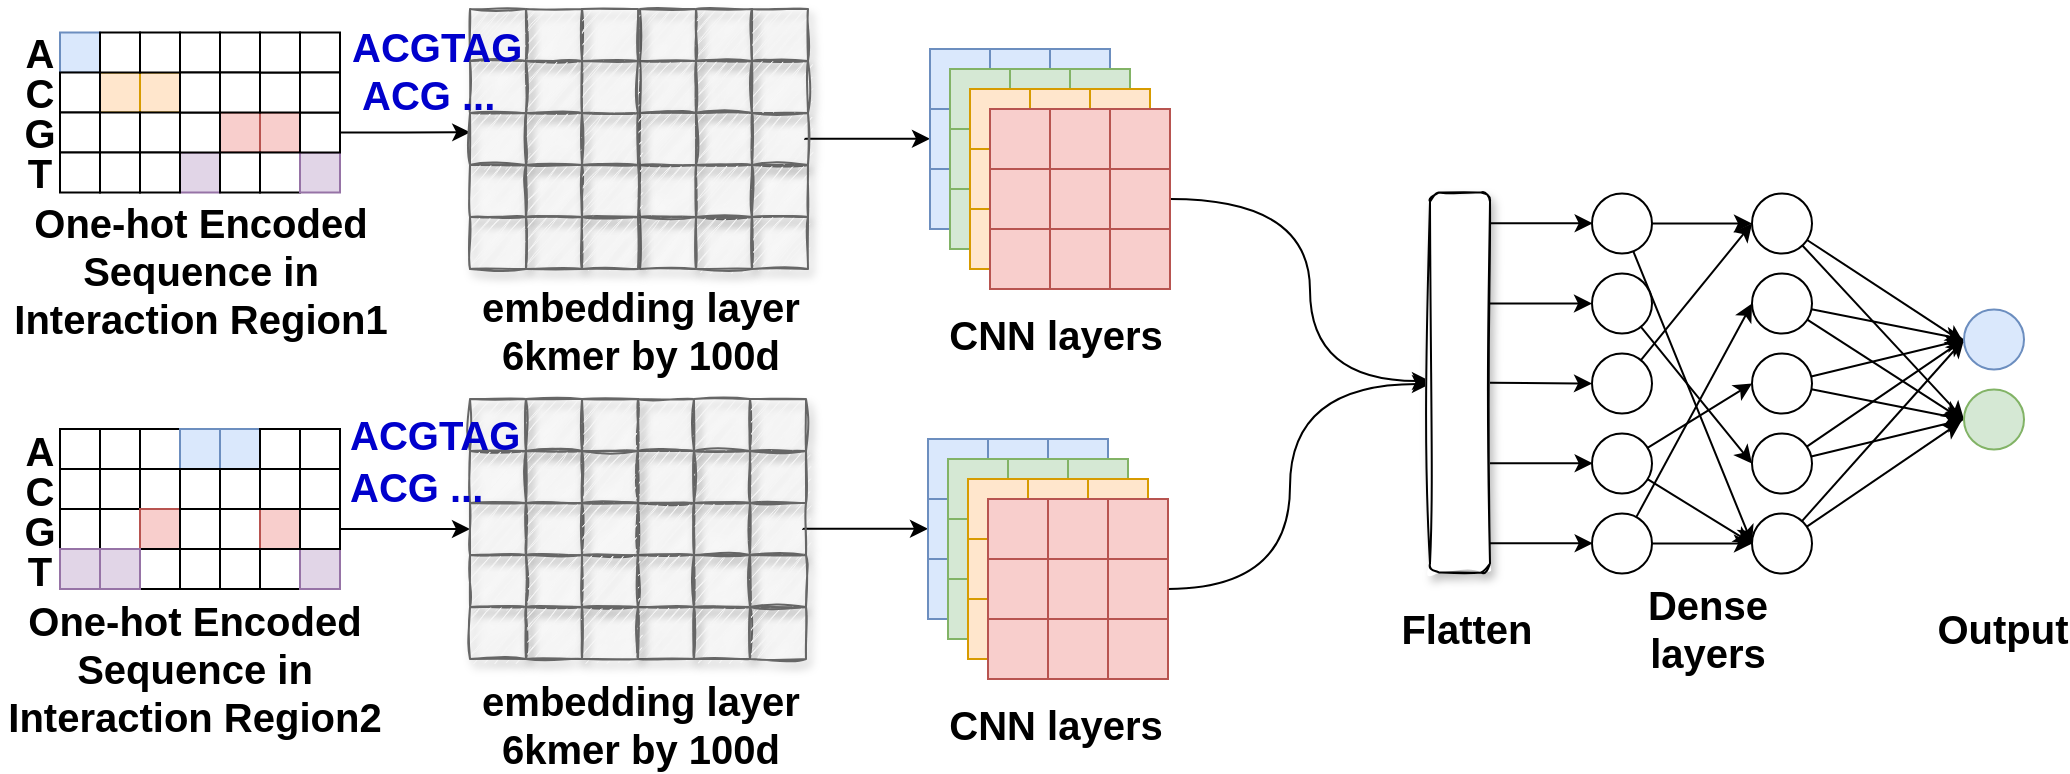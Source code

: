 <mxfile version="14.8.5" type="github">
  <diagram id="KxuiyelQ4g_LW83yEsCo" name="Page-1">
    <mxGraphModel dx="1422" dy="763" grid="1" gridSize="10" guides="1" tooltips="1" connect="1" arrows="1" fold="1" page="1" pageScale="1" pageWidth="4681" pageHeight="3300" math="0" shadow="0">
      <root>
        <mxCell id="0" />
        <mxCell id="1" parent="0" />
        <mxCell id="VluUykrjsXQZkPM-GQT4-345" value="" style="rounded=0;whiteSpace=wrap;html=1;shadow=1;glass=0;sketch=1;fillColor=#f5f5f5;strokeColor=#666666;fontColor=#333333;fontStyle=1;fontSize=20;" vertex="1" parent="1">
          <mxGeometry x="505" y="212.5" width="28" height="26" as="geometry" />
        </mxCell>
        <mxCell id="VluUykrjsXQZkPM-GQT4-346" style="edgeStyle=orthogonalEdgeStyle;rounded=0;orthogonalLoop=1;jettySize=auto;html=1;fontStyle=1;fontSize=20;" edge="1" parent="1">
          <mxGeometry relative="1" as="geometry">
            <mxPoint x="587" y="277.4" as="sourcePoint" />
            <mxPoint x="650" y="277.36" as="targetPoint" />
            <Array as="points">
              <mxPoint x="650" y="277.36" />
            </Array>
          </mxGeometry>
        </mxCell>
        <mxCell id="VluUykrjsXQZkPM-GQT4-348" value="" style="whiteSpace=wrap;html=1;aspect=fixed;fillColor=#dae8fc;strokeColor=#6c8ebf;fontStyle=1;fontSize=20;" vertex="1" parent="1">
          <mxGeometry x="650" y="232.5" width="30" height="30" as="geometry" />
        </mxCell>
        <mxCell id="VluUykrjsXQZkPM-GQT4-349" value="" style="whiteSpace=wrap;html=1;aspect=fixed;fillColor=#dae8fc;strokeColor=#6c8ebf;fontStyle=1;fontSize=20;" vertex="1" parent="1">
          <mxGeometry x="680" y="232.5" width="30" height="30" as="geometry" />
        </mxCell>
        <mxCell id="VluUykrjsXQZkPM-GQT4-350" value="" style="whiteSpace=wrap;html=1;aspect=fixed;fillColor=#dae8fc;strokeColor=#6c8ebf;fontStyle=1;fontSize=20;" vertex="1" parent="1">
          <mxGeometry x="710" y="232.5" width="30" height="30" as="geometry" />
        </mxCell>
        <mxCell id="VluUykrjsXQZkPM-GQT4-351" value="" style="whiteSpace=wrap;html=1;aspect=fixed;fillColor=#dae8fc;strokeColor=#6c8ebf;fontStyle=1;fontSize=20;" vertex="1" parent="1">
          <mxGeometry x="650" y="262.5" width="30" height="30" as="geometry" />
        </mxCell>
        <mxCell id="VluUykrjsXQZkPM-GQT4-352" value="" style="whiteSpace=wrap;html=1;aspect=fixed;fillColor=#dae8fc;strokeColor=#6c8ebf;fontStyle=1;fontSize=20;" vertex="1" parent="1">
          <mxGeometry x="680" y="262.5" width="30" height="30" as="geometry" />
        </mxCell>
        <mxCell id="VluUykrjsXQZkPM-GQT4-353" value="" style="whiteSpace=wrap;html=1;aspect=fixed;fillColor=#dae8fc;strokeColor=#6c8ebf;fontStyle=1;fontSize=20;" vertex="1" parent="1">
          <mxGeometry x="710" y="262.5" width="30" height="30" as="geometry" />
        </mxCell>
        <mxCell id="VluUykrjsXQZkPM-GQT4-354" value="" style="whiteSpace=wrap;html=1;aspect=fixed;fillColor=#dae8fc;strokeColor=#6c8ebf;fontStyle=1;fontSize=20;" vertex="1" parent="1">
          <mxGeometry x="650" y="292.5" width="30" height="30" as="geometry" />
        </mxCell>
        <mxCell id="VluUykrjsXQZkPM-GQT4-355" value="" style="whiteSpace=wrap;html=1;aspect=fixed;fillColor=#dae8fc;strokeColor=#6c8ebf;fontStyle=1;fontSize=20;" vertex="1" parent="1">
          <mxGeometry x="680" y="292.5" width="30" height="30" as="geometry" />
        </mxCell>
        <mxCell id="VluUykrjsXQZkPM-GQT4-356" value="" style="whiteSpace=wrap;html=1;aspect=fixed;fillColor=#dae8fc;strokeColor=#6c8ebf;fontStyle=1;fontSize=20;" vertex="1" parent="1">
          <mxGeometry x="710" y="292.5" width="30" height="30" as="geometry" />
        </mxCell>
        <mxCell id="VluUykrjsXQZkPM-GQT4-357" value="" style="whiteSpace=wrap;html=1;aspect=fixed;fillColor=#d5e8d4;strokeColor=#82b366;fontStyle=1;fontSize=20;" vertex="1" parent="1">
          <mxGeometry x="660" y="242.5" width="30" height="30" as="geometry" />
        </mxCell>
        <mxCell id="VluUykrjsXQZkPM-GQT4-358" value="" style="whiteSpace=wrap;html=1;aspect=fixed;fillColor=#d5e8d4;strokeColor=#82b366;fontStyle=1;fontSize=20;" vertex="1" parent="1">
          <mxGeometry x="690" y="242.5" width="30" height="30" as="geometry" />
        </mxCell>
        <mxCell id="VluUykrjsXQZkPM-GQT4-359" value="" style="whiteSpace=wrap;html=1;aspect=fixed;fillColor=#d5e8d4;strokeColor=#82b366;fontStyle=1;fontSize=20;" vertex="1" parent="1">
          <mxGeometry x="720" y="242.5" width="30" height="30" as="geometry" />
        </mxCell>
        <mxCell id="VluUykrjsXQZkPM-GQT4-360" value="" style="whiteSpace=wrap;html=1;aspect=fixed;fillColor=#d5e8d4;strokeColor=#82b366;fontStyle=1;fontSize=20;" vertex="1" parent="1">
          <mxGeometry x="660" y="272.5" width="30" height="30" as="geometry" />
        </mxCell>
        <mxCell id="VluUykrjsXQZkPM-GQT4-361" value="" style="whiteSpace=wrap;html=1;aspect=fixed;fillColor=#d5e8d4;strokeColor=#82b366;fontStyle=1;fontSize=20;" vertex="1" parent="1">
          <mxGeometry x="690" y="272.5" width="30" height="30" as="geometry" />
        </mxCell>
        <mxCell id="VluUykrjsXQZkPM-GQT4-362" value="" style="whiteSpace=wrap;html=1;aspect=fixed;fillColor=#d5e8d4;strokeColor=#82b366;fontStyle=1;fontSize=20;" vertex="1" parent="1">
          <mxGeometry x="720" y="272.5" width="30" height="30" as="geometry" />
        </mxCell>
        <mxCell id="VluUykrjsXQZkPM-GQT4-363" value="" style="whiteSpace=wrap;html=1;aspect=fixed;fillColor=#d5e8d4;strokeColor=#82b366;fontStyle=1;fontSize=20;" vertex="1" parent="1">
          <mxGeometry x="660" y="302.5" width="30" height="30" as="geometry" />
        </mxCell>
        <mxCell id="VluUykrjsXQZkPM-GQT4-364" value="" style="whiteSpace=wrap;html=1;aspect=fixed;fillColor=#d5e8d4;strokeColor=#82b366;fontStyle=1;fontSize=20;" vertex="1" parent="1">
          <mxGeometry x="690" y="302.5" width="30" height="30" as="geometry" />
        </mxCell>
        <mxCell id="VluUykrjsXQZkPM-GQT4-365" value="" style="whiteSpace=wrap;html=1;aspect=fixed;fillColor=#d5e8d4;strokeColor=#82b366;fontStyle=1;fontSize=20;" vertex="1" parent="1">
          <mxGeometry x="720" y="302.5" width="30" height="30" as="geometry" />
        </mxCell>
        <mxCell id="VluUykrjsXQZkPM-GQT4-366" value="" style="whiteSpace=wrap;html=1;aspect=fixed;fillColor=#ffe6cc;strokeColor=#d79b00;fontStyle=1;fontSize=20;" vertex="1" parent="1">
          <mxGeometry x="670" y="252.5" width="30" height="30" as="geometry" />
        </mxCell>
        <mxCell id="VluUykrjsXQZkPM-GQT4-367" value="" style="whiteSpace=wrap;html=1;aspect=fixed;fillColor=#ffe6cc;strokeColor=#d79b00;fontStyle=1;fontSize=20;" vertex="1" parent="1">
          <mxGeometry x="700" y="252.5" width="30" height="30" as="geometry" />
        </mxCell>
        <mxCell id="VluUykrjsXQZkPM-GQT4-368" value="" style="whiteSpace=wrap;html=1;aspect=fixed;fillColor=#ffe6cc;strokeColor=#d79b00;fontStyle=1;fontSize=20;" vertex="1" parent="1">
          <mxGeometry x="730" y="252.5" width="30" height="30" as="geometry" />
        </mxCell>
        <mxCell id="VluUykrjsXQZkPM-GQT4-369" value="" style="whiteSpace=wrap;html=1;aspect=fixed;fillColor=#ffe6cc;strokeColor=#d79b00;fontStyle=1;fontSize=20;" vertex="1" parent="1">
          <mxGeometry x="670" y="282.5" width="30" height="30" as="geometry" />
        </mxCell>
        <mxCell id="VluUykrjsXQZkPM-GQT4-370" value="" style="whiteSpace=wrap;html=1;aspect=fixed;fillColor=#ffe6cc;strokeColor=#d79b00;fontStyle=1;fontSize=20;" vertex="1" parent="1">
          <mxGeometry x="700" y="282.5" width="30" height="30" as="geometry" />
        </mxCell>
        <mxCell id="VluUykrjsXQZkPM-GQT4-371" value="" style="whiteSpace=wrap;html=1;aspect=fixed;fillColor=#ffe6cc;strokeColor=#d79b00;fontStyle=1;fontSize=20;" vertex="1" parent="1">
          <mxGeometry x="730" y="282.5" width="30" height="30" as="geometry" />
        </mxCell>
        <mxCell id="VluUykrjsXQZkPM-GQT4-372" value="" style="whiteSpace=wrap;html=1;aspect=fixed;fillColor=#ffe6cc;strokeColor=#d79b00;fontStyle=1;fontSize=20;" vertex="1" parent="1">
          <mxGeometry x="670" y="312.5" width="30" height="30" as="geometry" />
        </mxCell>
        <mxCell id="VluUykrjsXQZkPM-GQT4-373" value="" style="whiteSpace=wrap;html=1;aspect=fixed;fillColor=#ffe6cc;strokeColor=#d79b00;fontStyle=1;fontSize=20;" vertex="1" parent="1">
          <mxGeometry x="700" y="312.5" width="30" height="30" as="geometry" />
        </mxCell>
        <mxCell id="VluUykrjsXQZkPM-GQT4-374" value="" style="whiteSpace=wrap;html=1;aspect=fixed;fillColor=#ffe6cc;strokeColor=#d79b00;fontStyle=1;fontSize=20;" vertex="1" parent="1">
          <mxGeometry x="730" y="312.5" width="30" height="30" as="geometry" />
        </mxCell>
        <mxCell id="VluUykrjsXQZkPM-GQT4-375" value="" style="whiteSpace=wrap;html=1;aspect=fixed;fillColor=#f8cecc;strokeColor=#b85450;fontStyle=1;fontSize=20;" vertex="1" parent="1">
          <mxGeometry x="680" y="262.5" width="30" height="30" as="geometry" />
        </mxCell>
        <mxCell id="VluUykrjsXQZkPM-GQT4-376" value="" style="whiteSpace=wrap;html=1;aspect=fixed;fillColor=#f8cecc;strokeColor=#b85450;fontStyle=1;fontSize=20;" vertex="1" parent="1">
          <mxGeometry x="710" y="262.5" width="30" height="30" as="geometry" />
        </mxCell>
        <mxCell id="VluUykrjsXQZkPM-GQT4-377" value="" style="whiteSpace=wrap;html=1;aspect=fixed;fillColor=#f8cecc;strokeColor=#b85450;fontStyle=1;fontSize=20;" vertex="1" parent="1">
          <mxGeometry x="740" y="262.5" width="30" height="30" as="geometry" />
        </mxCell>
        <mxCell id="VluUykrjsXQZkPM-GQT4-378" value="" style="whiteSpace=wrap;html=1;aspect=fixed;fillColor=#f8cecc;strokeColor=#b85450;fontStyle=1;fontSize=20;" vertex="1" parent="1">
          <mxGeometry x="680" y="292.5" width="30" height="30" as="geometry" />
        </mxCell>
        <mxCell id="VluUykrjsXQZkPM-GQT4-379" value="" style="whiteSpace=wrap;html=1;aspect=fixed;fillColor=#f8cecc;strokeColor=#b85450;fontStyle=1;fontSize=20;" vertex="1" parent="1">
          <mxGeometry x="710" y="292.5" width="30" height="30" as="geometry" />
        </mxCell>
        <mxCell id="VluUykrjsXQZkPM-GQT4-380" style="edgeStyle=orthogonalEdgeStyle;curved=1;rounded=0;orthogonalLoop=1;jettySize=auto;html=1;entryX=0;entryY=0.5;entryDx=0;entryDy=0;fontStyle=1;fontSize=20;" edge="1" parent="1" source="VluUykrjsXQZkPM-GQT4-381">
          <mxGeometry relative="1" as="geometry">
            <mxPoint x="900" y="398.5" as="targetPoint" />
            <Array as="points">
              <mxPoint x="840" y="308" />
              <mxPoint x="840" y="399" />
            </Array>
          </mxGeometry>
        </mxCell>
        <mxCell id="VluUykrjsXQZkPM-GQT4-381" value="" style="whiteSpace=wrap;html=1;aspect=fixed;fillColor=#f8cecc;strokeColor=#b85450;fontStyle=1;fontSize=20;" vertex="1" parent="1">
          <mxGeometry x="740" y="292.5" width="30" height="30" as="geometry" />
        </mxCell>
        <mxCell id="VluUykrjsXQZkPM-GQT4-382" value="" style="whiteSpace=wrap;html=1;aspect=fixed;fillColor=#f8cecc;strokeColor=#b85450;fontStyle=1;fontSize=20;" vertex="1" parent="1">
          <mxGeometry x="680" y="322.5" width="30" height="30" as="geometry" />
        </mxCell>
        <mxCell id="VluUykrjsXQZkPM-GQT4-383" value="" style="whiteSpace=wrap;html=1;aspect=fixed;fillColor=#f8cecc;strokeColor=#b85450;fontStyle=1;fontSize=20;" vertex="1" parent="1">
          <mxGeometry x="710" y="322.5" width="30" height="30" as="geometry" />
        </mxCell>
        <mxCell id="VluUykrjsXQZkPM-GQT4-384" value="" style="whiteSpace=wrap;html=1;aspect=fixed;fillColor=#f8cecc;strokeColor=#b85450;fontStyle=1;fontSize=20;" vertex="1" parent="1">
          <mxGeometry x="740" y="322.5" width="30" height="30" as="geometry" />
        </mxCell>
        <mxCell id="VluUykrjsXQZkPM-GQT4-385" value="" style="rounded=0;whiteSpace=wrap;html=1;shadow=1;glass=0;sketch=1;fillColor=#f5f5f5;strokeColor=#666666;fontColor=#333333;fontStyle=1;fontSize=20;" vertex="1" parent="1">
          <mxGeometry x="533" y="212.5" width="28" height="26" as="geometry" />
        </mxCell>
        <mxCell id="VluUykrjsXQZkPM-GQT4-386" value="" style="rounded=0;whiteSpace=wrap;html=1;shadow=1;glass=0;sketch=1;fillColor=#f5f5f5;strokeColor=#666666;fontColor=#333333;fontStyle=1;fontSize=20;" vertex="1" parent="1">
          <mxGeometry x="561" y="212.5" width="28" height="26" as="geometry" />
        </mxCell>
        <mxCell id="VluUykrjsXQZkPM-GQT4-387" value="" style="rounded=0;whiteSpace=wrap;html=1;shadow=1;glass=0;sketch=1;fillColor=#f5f5f5;strokeColor=#666666;fontColor=#333333;fontStyle=1;fontSize=20;" vertex="1" parent="1">
          <mxGeometry x="505" y="238.5" width="28" height="26" as="geometry" />
        </mxCell>
        <mxCell id="VluUykrjsXQZkPM-GQT4-388" value="" style="rounded=0;whiteSpace=wrap;html=1;shadow=1;glass=0;sketch=1;fillColor=#f5f5f5;strokeColor=#666666;fontColor=#333333;fontStyle=1;fontSize=20;" vertex="1" parent="1">
          <mxGeometry x="533" y="238.5" width="28" height="26" as="geometry" />
        </mxCell>
        <mxCell id="VluUykrjsXQZkPM-GQT4-389" value="" style="rounded=0;whiteSpace=wrap;html=1;shadow=1;glass=0;sketch=1;fillColor=#f5f5f5;strokeColor=#666666;fontColor=#333333;fontStyle=1;fontSize=20;" vertex="1" parent="1">
          <mxGeometry x="561" y="238.5" width="28" height="26" as="geometry" />
        </mxCell>
        <mxCell id="VluUykrjsXQZkPM-GQT4-390" value="" style="rounded=0;whiteSpace=wrap;html=1;shadow=1;glass=0;sketch=1;fillColor=#f5f5f5;strokeColor=#666666;fontColor=#333333;fontStyle=1;fontSize=20;" vertex="1" parent="1">
          <mxGeometry x="505" y="264.5" width="28" height="26" as="geometry" />
        </mxCell>
        <mxCell id="VluUykrjsXQZkPM-GQT4-391" value="" style="rounded=0;whiteSpace=wrap;html=1;shadow=1;glass=0;sketch=1;fillColor=#f5f5f5;strokeColor=#666666;fontColor=#333333;fontStyle=1;fontSize=20;" vertex="1" parent="1">
          <mxGeometry x="533" y="264.5" width="28" height="26" as="geometry" />
        </mxCell>
        <mxCell id="VluUykrjsXQZkPM-GQT4-392" value="" style="rounded=0;whiteSpace=wrap;html=1;shadow=1;glass=0;sketch=1;fillColor=#f5f5f5;strokeColor=#666666;fontColor=#333333;fontStyle=1;fontSize=20;" vertex="1" parent="1">
          <mxGeometry x="561" y="264.5" width="28" height="26" as="geometry" />
        </mxCell>
        <mxCell id="VluUykrjsXQZkPM-GQT4-393" value="" style="rounded=0;whiteSpace=wrap;html=1;shadow=1;glass=0;sketch=1;fillColor=#f5f5f5;strokeColor=#666666;fontColor=#333333;fontStyle=1;fontSize=20;" vertex="1" parent="1">
          <mxGeometry x="505" y="290.5" width="28" height="26" as="geometry" />
        </mxCell>
        <mxCell id="VluUykrjsXQZkPM-GQT4-394" value="" style="rounded=0;whiteSpace=wrap;html=1;shadow=1;glass=0;sketch=1;fillColor=#f5f5f5;strokeColor=#666666;fontColor=#333333;fontStyle=1;fontSize=20;" vertex="1" parent="1">
          <mxGeometry x="533" y="290.5" width="28" height="26" as="geometry" />
        </mxCell>
        <mxCell id="VluUykrjsXQZkPM-GQT4-395" value="" style="rounded=0;whiteSpace=wrap;html=1;shadow=1;glass=0;sketch=1;fillColor=#f5f5f5;strokeColor=#666666;fontColor=#333333;fontStyle=1;fontSize=20;" vertex="1" parent="1">
          <mxGeometry x="561" y="290.5" width="28" height="26" as="geometry" />
        </mxCell>
        <mxCell id="VluUykrjsXQZkPM-GQT4-396" value="" style="rounded=0;whiteSpace=wrap;html=1;shadow=1;glass=0;sketch=1;fillColor=#f5f5f5;strokeColor=#666666;fontColor=#333333;fontStyle=1;fontSize=20;" vertex="1" parent="1">
          <mxGeometry x="505" y="316.5" width="28" height="26" as="geometry" />
        </mxCell>
        <mxCell id="VluUykrjsXQZkPM-GQT4-397" value="" style="rounded=0;whiteSpace=wrap;html=1;shadow=1;glass=0;sketch=1;fillColor=#f5f5f5;strokeColor=#666666;fontColor=#333333;fontStyle=1;fontSize=20;" vertex="1" parent="1">
          <mxGeometry x="533" y="316.5" width="28" height="26" as="geometry" />
        </mxCell>
        <mxCell id="VluUykrjsXQZkPM-GQT4-398" value="" style="rounded=0;whiteSpace=wrap;html=1;shadow=1;glass=0;sketch=1;fillColor=#f5f5f5;strokeColor=#666666;fontColor=#333333;fontStyle=1;fontSize=20;" vertex="1" parent="1">
          <mxGeometry x="561" y="316.5" width="28" height="26" as="geometry" />
        </mxCell>
        <mxCell id="VluUykrjsXQZkPM-GQT4-399" value="" style="rounded=0;whiteSpace=wrap;html=1;shadow=1;glass=0;sketch=1;fillColor=#f5f5f5;strokeColor=#666666;fontColor=#333333;fontStyle=1;fontSize=20;" vertex="1" parent="1">
          <mxGeometry x="504" y="407.5" width="28" height="26" as="geometry" />
        </mxCell>
        <mxCell id="VluUykrjsXQZkPM-GQT4-400" style="edgeStyle=orthogonalEdgeStyle;rounded=0;orthogonalLoop=1;jettySize=auto;html=1;fontStyle=1;fontSize=20;" edge="1" parent="1">
          <mxGeometry relative="1" as="geometry">
            <mxPoint x="586" y="472.4" as="sourcePoint" />
            <mxPoint x="649" y="472.36" as="targetPoint" />
            <Array as="points">
              <mxPoint x="649" y="472.36" />
            </Array>
          </mxGeometry>
        </mxCell>
        <mxCell id="VluUykrjsXQZkPM-GQT4-402" value="" style="whiteSpace=wrap;html=1;aspect=fixed;fillColor=#dae8fc;strokeColor=#6c8ebf;fontStyle=1;fontSize=20;" vertex="1" parent="1">
          <mxGeometry x="649" y="427.5" width="30" height="30" as="geometry" />
        </mxCell>
        <mxCell id="VluUykrjsXQZkPM-GQT4-403" value="" style="whiteSpace=wrap;html=1;aspect=fixed;fillColor=#dae8fc;strokeColor=#6c8ebf;fontStyle=1;fontSize=20;" vertex="1" parent="1">
          <mxGeometry x="679" y="427.5" width="30" height="30" as="geometry" />
        </mxCell>
        <mxCell id="VluUykrjsXQZkPM-GQT4-404" value="" style="whiteSpace=wrap;html=1;aspect=fixed;fillColor=#dae8fc;strokeColor=#6c8ebf;fontStyle=1;fontSize=20;" vertex="1" parent="1">
          <mxGeometry x="709" y="427.5" width="30" height="30" as="geometry" />
        </mxCell>
        <mxCell id="VluUykrjsXQZkPM-GQT4-405" value="" style="whiteSpace=wrap;html=1;aspect=fixed;fillColor=#dae8fc;strokeColor=#6c8ebf;fontStyle=1;fontSize=20;" vertex="1" parent="1">
          <mxGeometry x="649" y="457.5" width="30" height="30" as="geometry" />
        </mxCell>
        <mxCell id="VluUykrjsXQZkPM-GQT4-406" value="" style="whiteSpace=wrap;html=1;aspect=fixed;fillColor=#dae8fc;strokeColor=#6c8ebf;fontStyle=1;fontSize=20;" vertex="1" parent="1">
          <mxGeometry x="679" y="457.5" width="30" height="30" as="geometry" />
        </mxCell>
        <mxCell id="VluUykrjsXQZkPM-GQT4-407" value="" style="whiteSpace=wrap;html=1;aspect=fixed;fillColor=#dae8fc;strokeColor=#6c8ebf;fontStyle=1;fontSize=20;" vertex="1" parent="1">
          <mxGeometry x="709" y="457.5" width="30" height="30" as="geometry" />
        </mxCell>
        <mxCell id="VluUykrjsXQZkPM-GQT4-408" value="" style="whiteSpace=wrap;html=1;aspect=fixed;fillColor=#dae8fc;strokeColor=#6c8ebf;fontStyle=1;fontSize=20;" vertex="1" parent="1">
          <mxGeometry x="649" y="487.5" width="30" height="30" as="geometry" />
        </mxCell>
        <mxCell id="VluUykrjsXQZkPM-GQT4-409" value="" style="whiteSpace=wrap;html=1;aspect=fixed;fillColor=#dae8fc;strokeColor=#6c8ebf;fontStyle=1;fontSize=20;" vertex="1" parent="1">
          <mxGeometry x="679" y="487.5" width="30" height="30" as="geometry" />
        </mxCell>
        <mxCell id="VluUykrjsXQZkPM-GQT4-410" value="" style="whiteSpace=wrap;html=1;aspect=fixed;fillColor=#dae8fc;strokeColor=#6c8ebf;fontStyle=1;fontSize=20;" vertex="1" parent="1">
          <mxGeometry x="709" y="487.5" width="30" height="30" as="geometry" />
        </mxCell>
        <mxCell id="VluUykrjsXQZkPM-GQT4-411" value="" style="whiteSpace=wrap;html=1;aspect=fixed;fillColor=#d5e8d4;strokeColor=#82b366;fontStyle=1;fontSize=20;" vertex="1" parent="1">
          <mxGeometry x="659" y="437.5" width="30" height="30" as="geometry" />
        </mxCell>
        <mxCell id="VluUykrjsXQZkPM-GQT4-412" value="" style="whiteSpace=wrap;html=1;aspect=fixed;fillColor=#d5e8d4;strokeColor=#82b366;fontStyle=1;fontSize=20;" vertex="1" parent="1">
          <mxGeometry x="689" y="437.5" width="30" height="30" as="geometry" />
        </mxCell>
        <mxCell id="VluUykrjsXQZkPM-GQT4-413" value="" style="whiteSpace=wrap;html=1;aspect=fixed;fillColor=#d5e8d4;strokeColor=#82b366;fontStyle=1;fontSize=20;" vertex="1" parent="1">
          <mxGeometry x="719" y="437.5" width="30" height="30" as="geometry" />
        </mxCell>
        <mxCell id="VluUykrjsXQZkPM-GQT4-414" value="" style="whiteSpace=wrap;html=1;aspect=fixed;fillColor=#d5e8d4;strokeColor=#82b366;fontStyle=1;fontSize=20;" vertex="1" parent="1">
          <mxGeometry x="659" y="467.5" width="30" height="30" as="geometry" />
        </mxCell>
        <mxCell id="VluUykrjsXQZkPM-GQT4-415" value="" style="whiteSpace=wrap;html=1;aspect=fixed;fillColor=#d5e8d4;strokeColor=#82b366;fontStyle=1;fontSize=20;" vertex="1" parent="1">
          <mxGeometry x="689" y="467.5" width="30" height="30" as="geometry" />
        </mxCell>
        <mxCell id="VluUykrjsXQZkPM-GQT4-416" value="" style="whiteSpace=wrap;html=1;aspect=fixed;fillColor=#d5e8d4;strokeColor=#82b366;fontStyle=1;fontSize=20;" vertex="1" parent="1">
          <mxGeometry x="719" y="467.5" width="30" height="30" as="geometry" />
        </mxCell>
        <mxCell id="VluUykrjsXQZkPM-GQT4-417" value="" style="whiteSpace=wrap;html=1;aspect=fixed;fillColor=#d5e8d4;strokeColor=#82b366;fontStyle=1;fontSize=20;" vertex="1" parent="1">
          <mxGeometry x="659" y="497.5" width="30" height="30" as="geometry" />
        </mxCell>
        <mxCell id="VluUykrjsXQZkPM-GQT4-418" value="" style="whiteSpace=wrap;html=1;aspect=fixed;fillColor=#d5e8d4;strokeColor=#82b366;fontStyle=1;fontSize=20;" vertex="1" parent="1">
          <mxGeometry x="689" y="497.5" width="30" height="30" as="geometry" />
        </mxCell>
        <mxCell id="VluUykrjsXQZkPM-GQT4-419" value="" style="whiteSpace=wrap;html=1;aspect=fixed;fillColor=#d5e8d4;strokeColor=#82b366;fontStyle=1;fontSize=20;" vertex="1" parent="1">
          <mxGeometry x="719" y="497.5" width="30" height="30" as="geometry" />
        </mxCell>
        <mxCell id="VluUykrjsXQZkPM-GQT4-420" value="" style="whiteSpace=wrap;html=1;aspect=fixed;fillColor=#ffe6cc;strokeColor=#d79b00;fontStyle=1;fontSize=20;" vertex="1" parent="1">
          <mxGeometry x="669" y="447.5" width="30" height="30" as="geometry" />
        </mxCell>
        <mxCell id="VluUykrjsXQZkPM-GQT4-421" value="" style="whiteSpace=wrap;html=1;aspect=fixed;fillColor=#ffe6cc;strokeColor=#d79b00;fontStyle=1;fontSize=20;" vertex="1" parent="1">
          <mxGeometry x="699" y="447.5" width="30" height="30" as="geometry" />
        </mxCell>
        <mxCell id="VluUykrjsXQZkPM-GQT4-422" value="" style="whiteSpace=wrap;html=1;aspect=fixed;fillColor=#ffe6cc;strokeColor=#d79b00;fontStyle=1;fontSize=20;" vertex="1" parent="1">
          <mxGeometry x="729" y="447.5" width="30" height="30" as="geometry" />
        </mxCell>
        <mxCell id="VluUykrjsXQZkPM-GQT4-423" value="" style="whiteSpace=wrap;html=1;aspect=fixed;fillColor=#ffe6cc;strokeColor=#d79b00;fontStyle=1;fontSize=20;" vertex="1" parent="1">
          <mxGeometry x="669" y="477.5" width="30" height="30" as="geometry" />
        </mxCell>
        <mxCell id="VluUykrjsXQZkPM-GQT4-424" value="" style="whiteSpace=wrap;html=1;aspect=fixed;fillColor=#ffe6cc;strokeColor=#d79b00;fontStyle=1;fontSize=20;" vertex="1" parent="1">
          <mxGeometry x="699" y="477.5" width="30" height="30" as="geometry" />
        </mxCell>
        <mxCell id="VluUykrjsXQZkPM-GQT4-425" value="" style="whiteSpace=wrap;html=1;aspect=fixed;fillColor=#ffe6cc;strokeColor=#d79b00;fontStyle=1;fontSize=20;" vertex="1" parent="1">
          <mxGeometry x="729" y="477.5" width="30" height="30" as="geometry" />
        </mxCell>
        <mxCell id="VluUykrjsXQZkPM-GQT4-426" value="" style="whiteSpace=wrap;html=1;aspect=fixed;fillColor=#ffe6cc;strokeColor=#d79b00;fontStyle=1;fontSize=20;" vertex="1" parent="1">
          <mxGeometry x="669" y="507.5" width="30" height="30" as="geometry" />
        </mxCell>
        <mxCell id="VluUykrjsXQZkPM-GQT4-427" value="" style="whiteSpace=wrap;html=1;aspect=fixed;fillColor=#ffe6cc;strokeColor=#d79b00;fontStyle=1;fontSize=20;" vertex="1" parent="1">
          <mxGeometry x="699" y="507.5" width="30" height="30" as="geometry" />
        </mxCell>
        <mxCell id="VluUykrjsXQZkPM-GQT4-428" value="" style="whiteSpace=wrap;html=1;aspect=fixed;fillColor=#ffe6cc;strokeColor=#d79b00;fontStyle=1;fontSize=20;" vertex="1" parent="1">
          <mxGeometry x="729" y="507.5" width="30" height="30" as="geometry" />
        </mxCell>
        <mxCell id="VluUykrjsXQZkPM-GQT4-429" value="" style="whiteSpace=wrap;html=1;aspect=fixed;fillColor=#f8cecc;strokeColor=#b85450;fontStyle=1;fontSize=20;" vertex="1" parent="1">
          <mxGeometry x="679" y="457.5" width="30" height="30" as="geometry" />
        </mxCell>
        <mxCell id="VluUykrjsXQZkPM-GQT4-430" value="" style="whiteSpace=wrap;html=1;aspect=fixed;fillColor=#f8cecc;strokeColor=#b85450;fontStyle=1;fontSize=20;" vertex="1" parent="1">
          <mxGeometry x="709" y="457.5" width="30" height="30" as="geometry" />
        </mxCell>
        <mxCell id="VluUykrjsXQZkPM-GQT4-431" value="" style="whiteSpace=wrap;html=1;aspect=fixed;fillColor=#f8cecc;strokeColor=#b85450;fontStyle=1;fontSize=20;" vertex="1" parent="1">
          <mxGeometry x="739" y="457.5" width="30" height="30" as="geometry" />
        </mxCell>
        <mxCell id="VluUykrjsXQZkPM-GQT4-432" value="" style="whiteSpace=wrap;html=1;aspect=fixed;fillColor=#f8cecc;strokeColor=#b85450;fontStyle=1;fontSize=20;" vertex="1" parent="1">
          <mxGeometry x="679" y="487.5" width="30" height="30" as="geometry" />
        </mxCell>
        <mxCell id="VluUykrjsXQZkPM-GQT4-433" value="" style="whiteSpace=wrap;html=1;aspect=fixed;fillColor=#f8cecc;strokeColor=#b85450;fontStyle=1;fontSize=20;" vertex="1" parent="1">
          <mxGeometry x="709" y="487.5" width="30" height="30" as="geometry" />
        </mxCell>
        <mxCell id="VluUykrjsXQZkPM-GQT4-434" style="edgeStyle=orthogonalEdgeStyle;curved=1;rounded=0;orthogonalLoop=1;jettySize=auto;html=1;fontStyle=1;fontSize=20;" edge="1" parent="1" source="VluUykrjsXQZkPM-GQT4-435">
          <mxGeometry relative="1" as="geometry">
            <mxPoint x="900" y="400" as="targetPoint" />
            <Array as="points">
              <mxPoint x="830" y="503" />
              <mxPoint x="830" y="400" />
            </Array>
          </mxGeometry>
        </mxCell>
        <mxCell id="VluUykrjsXQZkPM-GQT4-435" value="" style="whiteSpace=wrap;html=1;aspect=fixed;fillColor=#f8cecc;strokeColor=#b85450;fontStyle=1;fontSize=20;" vertex="1" parent="1">
          <mxGeometry x="739" y="487.5" width="30" height="30" as="geometry" />
        </mxCell>
        <mxCell id="VluUykrjsXQZkPM-GQT4-436" value="" style="whiteSpace=wrap;html=1;aspect=fixed;fillColor=#f8cecc;strokeColor=#b85450;fontStyle=1;fontSize=20;" vertex="1" parent="1">
          <mxGeometry x="679" y="517.5" width="30" height="30" as="geometry" />
        </mxCell>
        <mxCell id="VluUykrjsXQZkPM-GQT4-437" value="" style="whiteSpace=wrap;html=1;aspect=fixed;fillColor=#f8cecc;strokeColor=#b85450;fontStyle=1;fontSize=20;" vertex="1" parent="1">
          <mxGeometry x="709" y="517.5" width="30" height="30" as="geometry" />
        </mxCell>
        <mxCell id="VluUykrjsXQZkPM-GQT4-438" value="" style="whiteSpace=wrap;html=1;aspect=fixed;fillColor=#f8cecc;strokeColor=#b85450;fontStyle=1;fontSize=20;" vertex="1" parent="1">
          <mxGeometry x="739" y="517.5" width="30" height="30" as="geometry" />
        </mxCell>
        <mxCell id="VluUykrjsXQZkPM-GQT4-439" value="" style="rounded=0;whiteSpace=wrap;html=1;shadow=1;glass=0;sketch=1;fillColor=#f5f5f5;strokeColor=#666666;fontColor=#333333;fontStyle=1;fontSize=20;" vertex="1" parent="1">
          <mxGeometry x="532" y="407.5" width="28" height="26" as="geometry" />
        </mxCell>
        <mxCell id="VluUykrjsXQZkPM-GQT4-440" value="" style="rounded=0;whiteSpace=wrap;html=1;shadow=1;glass=0;sketch=1;fillColor=#f5f5f5;strokeColor=#666666;fontColor=#333333;fontStyle=1;fontSize=20;" vertex="1" parent="1">
          <mxGeometry x="560" y="407.5" width="28" height="26" as="geometry" />
        </mxCell>
        <mxCell id="VluUykrjsXQZkPM-GQT4-441" value="" style="rounded=0;whiteSpace=wrap;html=1;shadow=1;glass=0;sketch=1;fillColor=#f5f5f5;strokeColor=#666666;fontColor=#333333;fontStyle=1;fontSize=20;" vertex="1" parent="1">
          <mxGeometry x="504" y="433.5" width="28" height="26" as="geometry" />
        </mxCell>
        <mxCell id="VluUykrjsXQZkPM-GQT4-442" value="" style="rounded=0;whiteSpace=wrap;html=1;shadow=1;glass=0;sketch=1;fillColor=#f5f5f5;strokeColor=#666666;fontColor=#333333;fontStyle=1;fontSize=20;" vertex="1" parent="1">
          <mxGeometry x="532" y="433.5" width="28" height="26" as="geometry" />
        </mxCell>
        <mxCell id="VluUykrjsXQZkPM-GQT4-443" value="" style="rounded=0;whiteSpace=wrap;html=1;shadow=1;glass=0;sketch=1;fillColor=#f5f5f5;strokeColor=#666666;fontColor=#333333;fontStyle=1;fontSize=20;" vertex="1" parent="1">
          <mxGeometry x="560" y="433.5" width="28" height="26" as="geometry" />
        </mxCell>
        <mxCell id="VluUykrjsXQZkPM-GQT4-444" value="" style="rounded=0;whiteSpace=wrap;html=1;shadow=1;glass=0;sketch=1;fillColor=#f5f5f5;strokeColor=#666666;fontColor=#333333;fontStyle=1;fontSize=20;" vertex="1" parent="1">
          <mxGeometry x="504" y="459.5" width="28" height="26" as="geometry" />
        </mxCell>
        <mxCell id="VluUykrjsXQZkPM-GQT4-445" value="" style="rounded=0;whiteSpace=wrap;html=1;shadow=1;glass=0;sketch=1;fillColor=#f5f5f5;strokeColor=#666666;fontColor=#333333;fontStyle=1;fontSize=20;" vertex="1" parent="1">
          <mxGeometry x="532" y="459.5" width="28" height="26" as="geometry" />
        </mxCell>
        <mxCell id="VluUykrjsXQZkPM-GQT4-446" value="" style="rounded=0;whiteSpace=wrap;html=1;shadow=1;glass=0;sketch=1;fillColor=#f5f5f5;strokeColor=#666666;fontColor=#333333;fontStyle=1;fontSize=20;" vertex="1" parent="1">
          <mxGeometry x="560" y="459.5" width="28" height="26" as="geometry" />
        </mxCell>
        <mxCell id="VluUykrjsXQZkPM-GQT4-447" value="" style="rounded=0;whiteSpace=wrap;html=1;shadow=1;glass=0;sketch=1;fillColor=#f5f5f5;strokeColor=#666666;fontColor=#333333;fontStyle=1;fontSize=20;" vertex="1" parent="1">
          <mxGeometry x="504" y="485.5" width="28" height="26" as="geometry" />
        </mxCell>
        <mxCell id="VluUykrjsXQZkPM-GQT4-448" value="" style="rounded=0;whiteSpace=wrap;html=1;shadow=1;glass=0;sketch=1;fillColor=#f5f5f5;strokeColor=#666666;fontColor=#333333;fontStyle=1;fontSize=20;" vertex="1" parent="1">
          <mxGeometry x="532" y="485.5" width="28" height="26" as="geometry" />
        </mxCell>
        <mxCell id="VluUykrjsXQZkPM-GQT4-449" value="" style="rounded=0;whiteSpace=wrap;html=1;shadow=1;glass=0;sketch=1;fillColor=#f5f5f5;strokeColor=#666666;fontColor=#333333;fontStyle=1;fontSize=20;" vertex="1" parent="1">
          <mxGeometry x="560" y="485.5" width="28" height="26" as="geometry" />
        </mxCell>
        <mxCell id="VluUykrjsXQZkPM-GQT4-450" value="" style="rounded=0;whiteSpace=wrap;html=1;shadow=1;glass=0;sketch=1;fillColor=#f5f5f5;strokeColor=#666666;fontColor=#333333;fontStyle=1;fontSize=20;" vertex="1" parent="1">
          <mxGeometry x="504" y="511.5" width="28" height="26" as="geometry" />
        </mxCell>
        <mxCell id="VluUykrjsXQZkPM-GQT4-451" value="" style="rounded=0;whiteSpace=wrap;html=1;shadow=1;glass=0;sketch=1;fillColor=#f5f5f5;strokeColor=#666666;fontColor=#333333;fontStyle=1;fontSize=20;" vertex="1" parent="1">
          <mxGeometry x="532" y="511.5" width="28" height="26" as="geometry" />
        </mxCell>
        <mxCell id="VluUykrjsXQZkPM-GQT4-452" value="" style="rounded=0;whiteSpace=wrap;html=1;shadow=1;glass=0;sketch=1;fillColor=#f5f5f5;strokeColor=#666666;fontColor=#333333;fontStyle=1;fontSize=20;" vertex="1" parent="1">
          <mxGeometry x="560" y="511.5" width="28" height="26" as="geometry" />
        </mxCell>
        <mxCell id="VluUykrjsXQZkPM-GQT4-453" value="&lt;div style=&quot;font-size: 20px;&quot;&gt;CNN layers&lt;/div&gt;" style="text;html=1;strokeColor=none;fillColor=none;align=center;verticalAlign=middle;whiteSpace=wrap;rounded=0;fontStyle=1;fontSize=20;" vertex="1" parent="1">
          <mxGeometry x="588" y="364.75" width="250" height="20" as="geometry" />
        </mxCell>
        <mxCell id="VluUykrjsXQZkPM-GQT4-454" value="&lt;div style=&quot;font-size: 20px;&quot;&gt;CNN layers&lt;/div&gt;" style="text;html=1;strokeColor=none;fillColor=none;align=center;verticalAlign=middle;whiteSpace=wrap;rounded=0;fontStyle=1;fontSize=20;" vertex="1" parent="1">
          <mxGeometry x="588" y="560" width="250" height="20" as="geometry" />
        </mxCell>
        <mxCell id="VluUykrjsXQZkPM-GQT4-457" value="G" style="text;html=1;strokeColor=none;fillColor=none;align=center;verticalAlign=middle;whiteSpace=wrap;rounded=0;fontStyle=1;fontSize=20;" vertex="1" parent="1">
          <mxGeometry x="185" y="264.25" width="40" height="20" as="geometry" />
        </mxCell>
        <mxCell id="VluUykrjsXQZkPM-GQT4-458" value="T" style="text;html=1;strokeColor=none;fillColor=none;align=center;verticalAlign=middle;whiteSpace=wrap;rounded=0;fontStyle=1;fontSize=20;" vertex="1" parent="1">
          <mxGeometry x="185" y="284.25" width="40" height="20" as="geometry" />
        </mxCell>
        <mxCell id="VluUykrjsXQZkPM-GQT4-459" value="&lt;div style=&quot;font-size: 20px;&quot;&gt;A&lt;/div&gt;" style="text;html=1;strokeColor=none;fillColor=none;align=center;verticalAlign=middle;whiteSpace=wrap;rounded=0;fontStyle=1;fontSize=20;" vertex="1" parent="1">
          <mxGeometry x="185" y="224.25" width="40" height="20" as="geometry" />
        </mxCell>
        <mxCell id="VluUykrjsXQZkPM-GQT4-460" value="C" style="text;html=1;strokeColor=none;fillColor=none;align=center;verticalAlign=middle;whiteSpace=wrap;rounded=0;fontStyle=1;fontSize=20;" vertex="1" parent="1">
          <mxGeometry x="185" y="244.25" width="40" height="20" as="geometry" />
        </mxCell>
        <mxCell id="VluUykrjsXQZkPM-GQT4-461" value="" style="whiteSpace=wrap;html=1;aspect=fixed;fillColor=#dae8fc;strokeColor=#6c8ebf;fontStyle=1;fontSize=20;" vertex="1" parent="1">
          <mxGeometry x="215" y="224.25" width="20" height="20" as="geometry" />
        </mxCell>
        <mxCell id="VluUykrjsXQZkPM-GQT4-462" value="" style="whiteSpace=wrap;html=1;aspect=fixed;fontStyle=1;fontSize=20;" vertex="1" parent="1">
          <mxGeometry x="235" y="244.25" width="20" height="20" as="geometry" />
        </mxCell>
        <mxCell id="VluUykrjsXQZkPM-GQT4-463" value="" style="whiteSpace=wrap;html=1;aspect=fixed;fillColor=#ffe6cc;strokeColor=#d79b00;fontStyle=1;fontSize=20;" vertex="1" parent="1">
          <mxGeometry x="235" y="244.25" width="20" height="20" as="geometry" />
        </mxCell>
        <mxCell id="VluUykrjsXQZkPM-GQT4-464" value="" style="whiteSpace=wrap;html=1;aspect=fixed;fillColor=#ffe6cc;strokeColor=#d79b00;fontStyle=1;fontSize=20;" vertex="1" parent="1">
          <mxGeometry x="255" y="244.25" width="20" height="20" as="geometry" />
        </mxCell>
        <mxCell id="VluUykrjsXQZkPM-GQT4-465" value="" style="whiteSpace=wrap;html=1;aspect=fixed;fillColor=#e1d5e7;strokeColor=#9673a6;fontStyle=1;fontSize=20;" vertex="1" parent="1">
          <mxGeometry x="275" y="284.25" width="20" height="20" as="geometry" />
        </mxCell>
        <mxCell id="VluUykrjsXQZkPM-GQT4-466" value="" style="whiteSpace=wrap;html=1;aspect=fixed;fillColor=#f8cecc;strokeColor=#b85450;fontStyle=1;fontSize=20;" vertex="1" parent="1">
          <mxGeometry x="295" y="264.25" width="20" height="20" as="geometry" />
        </mxCell>
        <mxCell id="VluUykrjsXQZkPM-GQT4-467" value="" style="whiteSpace=wrap;html=1;aspect=fixed;fillColor=#f8cecc;strokeColor=#b85450;fontStyle=1;fontSize=20;" vertex="1" parent="1">
          <mxGeometry x="315" y="264.25" width="20" height="20" as="geometry" />
        </mxCell>
        <mxCell id="VluUykrjsXQZkPM-GQT4-468" value="" style="rounded=0;whiteSpace=wrap;html=1;fontStyle=1;fontSize=20;" vertex="1" parent="1">
          <mxGeometry x="215" y="244.25" width="20" height="20" as="geometry" />
        </mxCell>
        <mxCell id="VluUykrjsXQZkPM-GQT4-469" value="" style="rounded=0;whiteSpace=wrap;html=1;fontStyle=1;fontSize=20;" vertex="1" parent="1">
          <mxGeometry x="215" y="264.25" width="20" height="20" as="geometry" />
        </mxCell>
        <mxCell id="VluUykrjsXQZkPM-GQT4-470" value="" style="rounded=0;whiteSpace=wrap;html=1;fontStyle=1;fontSize=20;" vertex="1" parent="1">
          <mxGeometry x="235" y="264.25" width="20" height="20" as="geometry" />
        </mxCell>
        <mxCell id="VluUykrjsXQZkPM-GQT4-471" value="" style="rounded=0;whiteSpace=wrap;html=1;fontStyle=1;fontSize=20;" vertex="1" parent="1">
          <mxGeometry x="255" y="264.25" width="20" height="20" as="geometry" />
        </mxCell>
        <mxCell id="VluUykrjsXQZkPM-GQT4-472" value="" style="rounded=0;whiteSpace=wrap;html=1;fontStyle=1;fontSize=20;" vertex="1" parent="1">
          <mxGeometry x="275" y="264.25" width="20" height="20" as="geometry" />
        </mxCell>
        <mxCell id="VluUykrjsXQZkPM-GQT4-473" value="" style="rounded=0;whiteSpace=wrap;html=1;fontStyle=1;fontSize=20;" vertex="1" parent="1">
          <mxGeometry x="255" y="284.25" width="20" height="20" as="geometry" />
        </mxCell>
        <mxCell id="VluUykrjsXQZkPM-GQT4-474" value="" style="rounded=0;whiteSpace=wrap;html=1;fontStyle=1;fontSize=20;" vertex="1" parent="1">
          <mxGeometry x="215" y="284.25" width="20" height="20" as="geometry" />
        </mxCell>
        <mxCell id="VluUykrjsXQZkPM-GQT4-475" value="" style="rounded=0;whiteSpace=wrap;html=1;fontStyle=1;fontSize=20;" vertex="1" parent="1">
          <mxGeometry x="235" y="284.25" width="20" height="20" as="geometry" />
        </mxCell>
        <mxCell id="VluUykrjsXQZkPM-GQT4-476" value="" style="rounded=0;whiteSpace=wrap;html=1;fontStyle=1;fontSize=20;" vertex="1" parent="1">
          <mxGeometry x="295" y="284.25" width="20" height="20" as="geometry" />
        </mxCell>
        <mxCell id="VluUykrjsXQZkPM-GQT4-477" value="" style="rounded=0;whiteSpace=wrap;html=1;fontStyle=1;fontSize=20;" vertex="1" parent="1">
          <mxGeometry x="315" y="284.25" width="20" height="20" as="geometry" />
        </mxCell>
        <mxCell id="VluUykrjsXQZkPM-GQT4-478" value="" style="rounded=0;whiteSpace=wrap;html=1;fontStyle=1;fontSize=20;" vertex="1" parent="1">
          <mxGeometry x="235" y="224.25" width="20" height="20" as="geometry" />
        </mxCell>
        <mxCell id="VluUykrjsXQZkPM-GQT4-479" value="" style="rounded=0;whiteSpace=wrap;html=1;fontStyle=1;fontSize=20;" vertex="1" parent="1">
          <mxGeometry x="255" y="224.25" width="20" height="20" as="geometry" />
        </mxCell>
        <mxCell id="VluUykrjsXQZkPM-GQT4-480" value="" style="rounded=0;whiteSpace=wrap;html=1;fontStyle=1;fontSize=20;" vertex="1" parent="1">
          <mxGeometry x="275" y="224.25" width="20" height="20" as="geometry" />
        </mxCell>
        <mxCell id="VluUykrjsXQZkPM-GQT4-481" value="" style="rounded=0;whiteSpace=wrap;html=1;fontStyle=1;fontSize=20;" vertex="1" parent="1">
          <mxGeometry x="295" y="224.25" width="20" height="20" as="geometry" />
        </mxCell>
        <mxCell id="VluUykrjsXQZkPM-GQT4-482" value="" style="rounded=0;whiteSpace=wrap;html=1;fontStyle=1;fontSize=20;" vertex="1" parent="1">
          <mxGeometry x="275" y="244.25" width="20" height="20" as="geometry" />
        </mxCell>
        <mxCell id="VluUykrjsXQZkPM-GQT4-483" value="" style="rounded=0;whiteSpace=wrap;html=1;fontStyle=1;fontSize=20;" vertex="1" parent="1">
          <mxGeometry x="295" y="244.25" width="20" height="20" as="geometry" />
        </mxCell>
        <mxCell id="VluUykrjsXQZkPM-GQT4-484" value="" style="rounded=0;whiteSpace=wrap;html=1;fontStyle=1;fontSize=20;" vertex="1" parent="1">
          <mxGeometry x="315" y="244.25" width="20" height="20" as="geometry" />
        </mxCell>
        <mxCell id="VluUykrjsXQZkPM-GQT4-485" value="" style="rounded=0;whiteSpace=wrap;html=1;fontStyle=1;fontSize=20;" vertex="1" parent="1">
          <mxGeometry x="315" y="224.25" width="20" height="20" as="geometry" />
        </mxCell>
        <mxCell id="VluUykrjsXQZkPM-GQT4-486" value="" style="whiteSpace=wrap;html=1;aspect=fixed;fillColor=#e1d5e7;strokeColor=#9673a6;fontStyle=1;fontSize=20;" vertex="1" parent="1">
          <mxGeometry x="335" y="284.25" width="20" height="20" as="geometry" />
        </mxCell>
        <mxCell id="VluUykrjsXQZkPM-GQT4-607" style="edgeStyle=orthogonalEdgeStyle;rounded=0;orthogonalLoop=1;jettySize=auto;html=1;entryX=0.004;entryY=0.371;entryDx=0;entryDy=0;entryPerimeter=0;fontSize=20;" edge="1" parent="1" source="VluUykrjsXQZkPM-GQT4-487" target="VluUykrjsXQZkPM-GQT4-529">
          <mxGeometry relative="1" as="geometry" />
        </mxCell>
        <mxCell id="VluUykrjsXQZkPM-GQT4-487" value="" style="rounded=0;whiteSpace=wrap;html=1;fontStyle=1;fontSize=20;" vertex="1" parent="1">
          <mxGeometry x="335" y="264.25" width="20" height="20" as="geometry" />
        </mxCell>
        <mxCell id="VluUykrjsXQZkPM-GQT4-488" value="" style="rounded=0;whiteSpace=wrap;html=1;fontStyle=1;fontSize=20;" vertex="1" parent="1">
          <mxGeometry x="335" y="224.25" width="20" height="20" as="geometry" />
        </mxCell>
        <mxCell id="VluUykrjsXQZkPM-GQT4-489" value="" style="rounded=0;whiteSpace=wrap;html=1;fontStyle=1;fontSize=20;" vertex="1" parent="1">
          <mxGeometry x="335" y="244.25" width="20" height="20" as="geometry" />
        </mxCell>
        <mxCell id="VluUykrjsXQZkPM-GQT4-490" value="G" style="text;html=1;strokeColor=none;fillColor=none;align=center;verticalAlign=middle;whiteSpace=wrap;rounded=0;fontStyle=1;fontSize=20;" vertex="1" parent="1">
          <mxGeometry x="185" y="462.5" width="40" height="20" as="geometry" />
        </mxCell>
        <mxCell id="VluUykrjsXQZkPM-GQT4-491" value="T" style="text;html=1;strokeColor=none;fillColor=none;align=center;verticalAlign=middle;whiteSpace=wrap;rounded=0;fontStyle=1;fontSize=20;" vertex="1" parent="1">
          <mxGeometry x="185" y="482.5" width="40" height="20" as="geometry" />
        </mxCell>
        <mxCell id="VluUykrjsXQZkPM-GQT4-492" value="&lt;div style=&quot;font-size: 20px;&quot;&gt;A&lt;/div&gt;" style="text;html=1;strokeColor=none;fillColor=none;align=center;verticalAlign=middle;whiteSpace=wrap;rounded=0;fontStyle=1;fontSize=20;" vertex="1" parent="1">
          <mxGeometry x="185" y="422.5" width="40" height="20" as="geometry" />
        </mxCell>
        <mxCell id="VluUykrjsXQZkPM-GQT4-493" value="C" style="text;html=1;strokeColor=none;fillColor=none;align=center;verticalAlign=middle;whiteSpace=wrap;rounded=0;fontStyle=1;fontSize=20;" vertex="1" parent="1">
          <mxGeometry x="185" y="442.5" width="40" height="20" as="geometry" />
        </mxCell>
        <mxCell id="VluUykrjsXQZkPM-GQT4-494" value="" style="whiteSpace=wrap;html=1;aspect=fixed;fontStyle=1;fontSize=20;" vertex="1" parent="1">
          <mxGeometry x="215" y="422.5" width="20" height="20" as="geometry" />
        </mxCell>
        <mxCell id="VluUykrjsXQZkPM-GQT4-495" value="" style="whiteSpace=wrap;html=1;aspect=fixed;fontStyle=1;fontSize=20;" vertex="1" parent="1">
          <mxGeometry x="235" y="442.5" width="20" height="20" as="geometry" />
        </mxCell>
        <mxCell id="VluUykrjsXQZkPM-GQT4-496" value="" style="whiteSpace=wrap;html=1;aspect=fixed;fontStyle=1;fontSize=20;" vertex="1" parent="1">
          <mxGeometry x="235" y="442.5" width="20" height="20" as="geometry" />
        </mxCell>
        <mxCell id="VluUykrjsXQZkPM-GQT4-497" value="" style="whiteSpace=wrap;html=1;aspect=fixed;fontStyle=1;fontSize=20;" vertex="1" parent="1">
          <mxGeometry x="255" y="442.5" width="20" height="20" as="geometry" />
        </mxCell>
        <mxCell id="VluUykrjsXQZkPM-GQT4-498" value="" style="whiteSpace=wrap;html=1;aspect=fixed;fontStyle=1;fontSize=20;" vertex="1" parent="1">
          <mxGeometry x="275" y="482.5" width="20" height="20" as="geometry" />
        </mxCell>
        <mxCell id="VluUykrjsXQZkPM-GQT4-499" value="" style="whiteSpace=wrap;html=1;aspect=fixed;fontStyle=1;fontSize=20;" vertex="1" parent="1">
          <mxGeometry x="295" y="462.5" width="20" height="20" as="geometry" />
        </mxCell>
        <mxCell id="VluUykrjsXQZkPM-GQT4-500" value="" style="whiteSpace=wrap;html=1;aspect=fixed;fillColor=#f8cecc;strokeColor=#b85450;fontStyle=1;fontSize=20;" vertex="1" parent="1">
          <mxGeometry x="315" y="462.5" width="20" height="20" as="geometry" />
        </mxCell>
        <mxCell id="VluUykrjsXQZkPM-GQT4-501" value="" style="rounded=0;whiteSpace=wrap;html=1;fontStyle=1;fontSize=20;" vertex="1" parent="1">
          <mxGeometry x="215" y="442.5" width="20" height="20" as="geometry" />
        </mxCell>
        <mxCell id="VluUykrjsXQZkPM-GQT4-502" value="" style="rounded=0;whiteSpace=wrap;html=1;fontStyle=1;fontSize=20;" vertex="1" parent="1">
          <mxGeometry x="215" y="462.5" width="20" height="20" as="geometry" />
        </mxCell>
        <mxCell id="VluUykrjsXQZkPM-GQT4-503" value="" style="rounded=0;whiteSpace=wrap;html=1;fontStyle=1;fontSize=20;" vertex="1" parent="1">
          <mxGeometry x="235" y="462.5" width="20" height="20" as="geometry" />
        </mxCell>
        <mxCell id="VluUykrjsXQZkPM-GQT4-504" value="" style="rounded=0;whiteSpace=wrap;html=1;fillColor=#f8cecc;strokeColor=#b85450;fontStyle=1;fontSize=20;" vertex="1" parent="1">
          <mxGeometry x="255" y="462.5" width="20" height="20" as="geometry" />
        </mxCell>
        <mxCell id="VluUykrjsXQZkPM-GQT4-505" value="" style="rounded=0;whiteSpace=wrap;html=1;fontStyle=1;fontSize=20;" vertex="1" parent="1">
          <mxGeometry x="275" y="462.5" width="20" height="20" as="geometry" />
        </mxCell>
        <mxCell id="VluUykrjsXQZkPM-GQT4-506" value="" style="rounded=0;whiteSpace=wrap;html=1;fontStyle=1;fontSize=20;" vertex="1" parent="1">
          <mxGeometry x="255" y="482.5" width="20" height="20" as="geometry" />
        </mxCell>
        <mxCell id="VluUykrjsXQZkPM-GQT4-507" value="" style="rounded=0;whiteSpace=wrap;html=1;fillColor=#e1d5e7;strokeColor=#9673a6;fontStyle=1;fontSize=20;" vertex="1" parent="1">
          <mxGeometry x="215" y="482.5" width="20" height="20" as="geometry" />
        </mxCell>
        <mxCell id="VluUykrjsXQZkPM-GQT4-508" value="" style="rounded=0;whiteSpace=wrap;html=1;fillColor=#e1d5e7;strokeColor=#9673a6;fontStyle=1;fontSize=20;" vertex="1" parent="1">
          <mxGeometry x="235" y="482.5" width="20" height="20" as="geometry" />
        </mxCell>
        <mxCell id="VluUykrjsXQZkPM-GQT4-509" value="" style="rounded=0;whiteSpace=wrap;html=1;fontStyle=1;fontSize=20;" vertex="1" parent="1">
          <mxGeometry x="295" y="482.5" width="20" height="20" as="geometry" />
        </mxCell>
        <mxCell id="VluUykrjsXQZkPM-GQT4-510" value="" style="rounded=0;whiteSpace=wrap;html=1;fontStyle=1;fontSize=20;" vertex="1" parent="1">
          <mxGeometry x="315" y="482.5" width="20" height="20" as="geometry" />
        </mxCell>
        <mxCell id="VluUykrjsXQZkPM-GQT4-511" value="" style="rounded=0;whiteSpace=wrap;html=1;fontStyle=1;fontSize=20;" vertex="1" parent="1">
          <mxGeometry x="235" y="422.5" width="20" height="20" as="geometry" />
        </mxCell>
        <mxCell id="VluUykrjsXQZkPM-GQT4-512" value="" style="rounded=0;whiteSpace=wrap;html=1;fontStyle=1;fontSize=20;" vertex="1" parent="1">
          <mxGeometry x="255" y="422.5" width="20" height="20" as="geometry" />
        </mxCell>
        <mxCell id="VluUykrjsXQZkPM-GQT4-513" value="" style="rounded=0;whiteSpace=wrap;html=1;fillColor=#dae8fc;strokeColor=#6c8ebf;fontStyle=1;fontSize=20;" vertex="1" parent="1">
          <mxGeometry x="275" y="422.5" width="20" height="20" as="geometry" />
        </mxCell>
        <mxCell id="VluUykrjsXQZkPM-GQT4-514" value="" style="rounded=0;whiteSpace=wrap;html=1;fillColor=#dae8fc;strokeColor=#6c8ebf;fontStyle=1;fontSize=20;" vertex="1" parent="1">
          <mxGeometry x="295" y="422.5" width="20" height="20" as="geometry" />
        </mxCell>
        <mxCell id="VluUykrjsXQZkPM-GQT4-515" value="" style="rounded=0;whiteSpace=wrap;html=1;fontStyle=1;fontSize=20;" vertex="1" parent="1">
          <mxGeometry x="275" y="442.5" width="20" height="20" as="geometry" />
        </mxCell>
        <mxCell id="VluUykrjsXQZkPM-GQT4-516" value="" style="rounded=0;whiteSpace=wrap;html=1;fontStyle=1;fontSize=20;" vertex="1" parent="1">
          <mxGeometry x="295" y="442.5" width="20" height="20" as="geometry" />
        </mxCell>
        <mxCell id="VluUykrjsXQZkPM-GQT4-517" value="" style="rounded=0;whiteSpace=wrap;html=1;fontStyle=1;fontSize=20;" vertex="1" parent="1">
          <mxGeometry x="315" y="442.5" width="20" height="20" as="geometry" />
        </mxCell>
        <mxCell id="VluUykrjsXQZkPM-GQT4-518" value="" style="rounded=0;whiteSpace=wrap;html=1;fontStyle=1;fontSize=20;" vertex="1" parent="1">
          <mxGeometry x="315" y="422.5" width="20" height="20" as="geometry" />
        </mxCell>
        <mxCell id="VluUykrjsXQZkPM-GQT4-519" value="" style="whiteSpace=wrap;html=1;aspect=fixed;fillColor=#e1d5e7;strokeColor=#9673a6;fontStyle=1;fontSize=20;" vertex="1" parent="1">
          <mxGeometry x="335" y="482.5" width="20" height="20" as="geometry" />
        </mxCell>
        <mxCell id="VluUykrjsXQZkPM-GQT4-608" style="edgeStyle=none;rounded=0;orthogonalLoop=1;jettySize=auto;html=1;entryX=0;entryY=0.5;entryDx=0;entryDy=0;fontSize=20;" edge="1" parent="1" source="VluUykrjsXQZkPM-GQT4-520" target="VluUykrjsXQZkPM-GQT4-544">
          <mxGeometry relative="1" as="geometry" />
        </mxCell>
        <mxCell id="VluUykrjsXQZkPM-GQT4-520" value="" style="rounded=0;whiteSpace=wrap;html=1;fontStyle=1;fontSize=20;" vertex="1" parent="1">
          <mxGeometry x="335" y="462.5" width="20" height="20" as="geometry" />
        </mxCell>
        <mxCell id="VluUykrjsXQZkPM-GQT4-521" value="" style="rounded=0;whiteSpace=wrap;html=1;fontStyle=1;fontSize=20;" vertex="1" parent="1">
          <mxGeometry x="335" y="422.5" width="20" height="20" as="geometry" />
        </mxCell>
        <mxCell id="VluUykrjsXQZkPM-GQT4-522" value="" style="rounded=0;whiteSpace=wrap;html=1;fontStyle=1;fontSize=20;" vertex="1" parent="1">
          <mxGeometry x="335" y="442.5" width="20" height="20" as="geometry" />
        </mxCell>
        <mxCell id="VluUykrjsXQZkPM-GQT4-523" value="" style="rounded=0;whiteSpace=wrap;html=1;shadow=1;glass=0;sketch=1;fillColor=#f5f5f5;strokeColor=#666666;fontColor=#333333;fontStyle=1;fontSize=20;" vertex="1" parent="1">
          <mxGeometry x="420" y="212.5" width="28" height="26" as="geometry" />
        </mxCell>
        <mxCell id="VluUykrjsXQZkPM-GQT4-524" value="" style="rounded=0;whiteSpace=wrap;html=1;shadow=1;glass=0;sketch=1;fillColor=#f5f5f5;strokeColor=#666666;fontColor=#333333;fontStyle=1;fontSize=20;" vertex="1" parent="1">
          <mxGeometry x="448" y="212.5" width="28" height="26" as="geometry" />
        </mxCell>
        <mxCell id="VluUykrjsXQZkPM-GQT4-525" value="" style="rounded=0;whiteSpace=wrap;html=1;shadow=1;glass=0;sketch=1;fillColor=#f5f5f5;strokeColor=#666666;fontColor=#333333;fontStyle=1;fontSize=20;" vertex="1" parent="1">
          <mxGeometry x="476" y="212.5" width="28" height="26" as="geometry" />
        </mxCell>
        <mxCell id="VluUykrjsXQZkPM-GQT4-526" value="" style="rounded=0;whiteSpace=wrap;html=1;shadow=1;glass=0;sketch=1;fillColor=#f5f5f5;strokeColor=#666666;fontColor=#333333;fontStyle=1;fontSize=20;" vertex="1" parent="1">
          <mxGeometry x="420" y="238.5" width="28" height="26" as="geometry" />
        </mxCell>
        <mxCell id="VluUykrjsXQZkPM-GQT4-527" value="" style="rounded=0;whiteSpace=wrap;html=1;shadow=1;glass=0;sketch=1;fillColor=#f5f5f5;strokeColor=#666666;fontColor=#333333;fontStyle=1;fontSize=20;" vertex="1" parent="1">
          <mxGeometry x="448" y="238.5" width="28" height="26" as="geometry" />
        </mxCell>
        <mxCell id="VluUykrjsXQZkPM-GQT4-528" value="" style="rounded=0;whiteSpace=wrap;html=1;shadow=1;glass=0;sketch=1;fillColor=#f5f5f5;strokeColor=#666666;fontColor=#333333;fontStyle=1;fontSize=20;" vertex="1" parent="1">
          <mxGeometry x="476" y="238.5" width="28" height="26" as="geometry" />
        </mxCell>
        <mxCell id="VluUykrjsXQZkPM-GQT4-529" value="" style="rounded=0;whiteSpace=wrap;html=1;shadow=1;glass=0;sketch=1;fillColor=#f5f5f5;strokeColor=#666666;fontColor=#333333;fontStyle=1;fontSize=20;" vertex="1" parent="1">
          <mxGeometry x="420" y="264.5" width="28" height="26" as="geometry" />
        </mxCell>
        <mxCell id="VluUykrjsXQZkPM-GQT4-530" value="" style="rounded=0;whiteSpace=wrap;html=1;shadow=1;glass=0;sketch=1;fillColor=#f5f5f5;strokeColor=#666666;fontColor=#333333;fontStyle=1;fontSize=20;" vertex="1" parent="1">
          <mxGeometry x="448" y="264.5" width="28" height="26" as="geometry" />
        </mxCell>
        <mxCell id="VluUykrjsXQZkPM-GQT4-531" value="" style="rounded=0;whiteSpace=wrap;html=1;shadow=1;glass=0;sketch=1;fillColor=#f5f5f5;strokeColor=#666666;fontColor=#333333;fontStyle=1;fontSize=20;" vertex="1" parent="1">
          <mxGeometry x="476" y="264.5" width="28" height="26" as="geometry" />
        </mxCell>
        <mxCell id="VluUykrjsXQZkPM-GQT4-532" value="" style="rounded=0;whiteSpace=wrap;html=1;shadow=1;glass=0;sketch=1;fillColor=#f5f5f5;strokeColor=#666666;fontColor=#333333;fontStyle=1;fontSize=20;" vertex="1" parent="1">
          <mxGeometry x="420" y="290.5" width="28" height="26" as="geometry" />
        </mxCell>
        <mxCell id="VluUykrjsXQZkPM-GQT4-533" value="" style="rounded=0;whiteSpace=wrap;html=1;shadow=1;glass=0;sketch=1;fillColor=#f5f5f5;strokeColor=#666666;fontColor=#333333;fontStyle=1;fontSize=20;" vertex="1" parent="1">
          <mxGeometry x="448" y="290.5" width="28" height="26" as="geometry" />
        </mxCell>
        <mxCell id="VluUykrjsXQZkPM-GQT4-534" value="" style="rounded=0;whiteSpace=wrap;html=1;shadow=1;glass=0;sketch=1;fillColor=#f5f5f5;strokeColor=#666666;fontColor=#333333;fontStyle=1;fontSize=20;" vertex="1" parent="1">
          <mxGeometry x="476" y="290.5" width="28" height="26" as="geometry" />
        </mxCell>
        <mxCell id="VluUykrjsXQZkPM-GQT4-535" value="" style="rounded=0;whiteSpace=wrap;html=1;shadow=1;glass=0;sketch=1;fillColor=#f5f5f5;strokeColor=#666666;fontColor=#333333;fontStyle=1;fontSize=20;" vertex="1" parent="1">
          <mxGeometry x="420" y="316.5" width="28" height="26" as="geometry" />
        </mxCell>
        <mxCell id="VluUykrjsXQZkPM-GQT4-536" value="" style="rounded=0;whiteSpace=wrap;html=1;shadow=1;glass=0;sketch=1;fillColor=#f5f5f5;strokeColor=#666666;fontColor=#333333;fontStyle=1;fontSize=20;" vertex="1" parent="1">
          <mxGeometry x="448" y="316.5" width="28" height="26" as="geometry" />
        </mxCell>
        <mxCell id="VluUykrjsXQZkPM-GQT4-537" value="" style="rounded=0;whiteSpace=wrap;html=1;shadow=1;glass=0;sketch=1;fillColor=#f5f5f5;strokeColor=#666666;fontColor=#333333;fontStyle=1;fontSize=20;" vertex="1" parent="1">
          <mxGeometry x="476" y="316.5" width="28" height="26" as="geometry" />
        </mxCell>
        <mxCell id="VluUykrjsXQZkPM-GQT4-538" value="" style="rounded=0;whiteSpace=wrap;html=1;shadow=1;glass=0;sketch=1;fillColor=#f5f5f5;strokeColor=#666666;fontColor=#333333;fontStyle=1;fontSize=20;" vertex="1" parent="1">
          <mxGeometry x="420" y="407.5" width="28" height="26" as="geometry" />
        </mxCell>
        <mxCell id="VluUykrjsXQZkPM-GQT4-539" value="" style="rounded=0;whiteSpace=wrap;html=1;shadow=1;glass=0;sketch=1;fillColor=#f5f5f5;strokeColor=#666666;fontColor=#333333;fontStyle=1;fontSize=20;" vertex="1" parent="1">
          <mxGeometry x="448" y="407.5" width="28" height="26" as="geometry" />
        </mxCell>
        <mxCell id="VluUykrjsXQZkPM-GQT4-540" value="" style="rounded=0;whiteSpace=wrap;html=1;shadow=1;glass=0;sketch=1;fillColor=#f5f5f5;strokeColor=#666666;fontColor=#333333;fontStyle=1;fontSize=20;" vertex="1" parent="1">
          <mxGeometry x="476" y="407.5" width="28" height="26" as="geometry" />
        </mxCell>
        <mxCell id="VluUykrjsXQZkPM-GQT4-541" value="" style="rounded=0;whiteSpace=wrap;html=1;shadow=1;glass=0;sketch=1;fillColor=#f5f5f5;strokeColor=#666666;fontColor=#333333;fontStyle=1;fontSize=20;" vertex="1" parent="1">
          <mxGeometry x="420" y="433.5" width="28" height="26" as="geometry" />
        </mxCell>
        <mxCell id="VluUykrjsXQZkPM-GQT4-542" value="" style="rounded=0;whiteSpace=wrap;html=1;shadow=1;glass=0;sketch=1;fillColor=#f5f5f5;strokeColor=#666666;fontColor=#333333;fontStyle=1;fontSize=20;" vertex="1" parent="1">
          <mxGeometry x="448" y="433.5" width="28" height="26" as="geometry" />
        </mxCell>
        <mxCell id="VluUykrjsXQZkPM-GQT4-543" value="" style="rounded=0;whiteSpace=wrap;html=1;shadow=1;glass=0;sketch=1;fillColor=#f5f5f5;strokeColor=#666666;fontColor=#333333;fontStyle=1;fontSize=20;" vertex="1" parent="1">
          <mxGeometry x="476" y="433.5" width="28" height="26" as="geometry" />
        </mxCell>
        <mxCell id="VluUykrjsXQZkPM-GQT4-544" value="" style="rounded=0;whiteSpace=wrap;html=1;shadow=1;glass=0;sketch=1;fillColor=#f5f5f5;strokeColor=#666666;fontColor=#333333;fontStyle=1;fontSize=20;" vertex="1" parent="1">
          <mxGeometry x="420" y="459.5" width="28" height="26" as="geometry" />
        </mxCell>
        <mxCell id="VluUykrjsXQZkPM-GQT4-545" value="" style="rounded=0;whiteSpace=wrap;html=1;shadow=1;glass=0;sketch=1;fillColor=#f5f5f5;strokeColor=#666666;fontColor=#333333;fontStyle=1;fontSize=20;" vertex="1" parent="1">
          <mxGeometry x="448" y="459.5" width="28" height="26" as="geometry" />
        </mxCell>
        <mxCell id="VluUykrjsXQZkPM-GQT4-546" value="" style="rounded=0;whiteSpace=wrap;html=1;shadow=1;glass=0;sketch=1;fillColor=#f5f5f5;strokeColor=#666666;fontColor=#333333;fontStyle=1;fontSize=20;" vertex="1" parent="1">
          <mxGeometry x="476" y="459.5" width="28" height="26" as="geometry" />
        </mxCell>
        <mxCell id="VluUykrjsXQZkPM-GQT4-547" value="" style="rounded=0;whiteSpace=wrap;html=1;shadow=1;glass=0;sketch=1;fillColor=#f5f5f5;strokeColor=#666666;fontColor=#333333;fontStyle=1;fontSize=20;" vertex="1" parent="1">
          <mxGeometry x="420" y="485.5" width="28" height="26" as="geometry" />
        </mxCell>
        <mxCell id="VluUykrjsXQZkPM-GQT4-548" value="" style="rounded=0;whiteSpace=wrap;html=1;shadow=1;glass=0;sketch=1;fillColor=#f5f5f5;strokeColor=#666666;fontColor=#333333;fontStyle=1;fontSize=20;" vertex="1" parent="1">
          <mxGeometry x="448" y="485.5" width="28" height="26" as="geometry" />
        </mxCell>
        <mxCell id="VluUykrjsXQZkPM-GQT4-549" value="" style="rounded=0;whiteSpace=wrap;html=1;shadow=1;glass=0;sketch=1;fillColor=#f5f5f5;strokeColor=#666666;fontColor=#333333;fontStyle=1;fontSize=20;" vertex="1" parent="1">
          <mxGeometry x="476" y="485.5" width="28" height="26" as="geometry" />
        </mxCell>
        <mxCell id="VluUykrjsXQZkPM-GQT4-550" value="" style="rounded=0;whiteSpace=wrap;html=1;shadow=1;glass=0;sketch=1;fillColor=#f5f5f5;strokeColor=#666666;fontColor=#333333;fontStyle=1;fontSize=20;" vertex="1" parent="1">
          <mxGeometry x="420" y="511.5" width="28" height="26" as="geometry" />
        </mxCell>
        <mxCell id="VluUykrjsXQZkPM-GQT4-551" value="" style="rounded=0;whiteSpace=wrap;html=1;shadow=1;glass=0;sketch=1;fillColor=#f5f5f5;strokeColor=#666666;fontColor=#333333;fontStyle=1;fontSize=20;" vertex="1" parent="1">
          <mxGeometry x="448" y="511.5" width="28" height="26" as="geometry" />
        </mxCell>
        <mxCell id="VluUykrjsXQZkPM-GQT4-552" value="" style="rounded=0;whiteSpace=wrap;html=1;shadow=1;glass=0;sketch=1;fillColor=#f5f5f5;strokeColor=#666666;fontColor=#333333;fontStyle=1;fontSize=20;" vertex="1" parent="1">
          <mxGeometry x="476" y="511.5" width="28" height="26" as="geometry" />
        </mxCell>
        <mxCell id="VluUykrjsXQZkPM-GQT4-555" style="edgeStyle=orthogonalEdgeStyle;rounded=0;orthogonalLoop=1;jettySize=auto;html=1;exitX=0.5;exitY=1;exitDx=0;exitDy=0;fontStyle=1;fontSize=20;" edge="1" parent="1">
          <mxGeometry relative="1" as="geometry">
            <mxPoint x="500" y="567.5" as="sourcePoint" />
            <mxPoint x="500" y="567.5" as="targetPoint" />
          </mxGeometry>
        </mxCell>
        <mxCell id="VluUykrjsXQZkPM-GQT4-558" value="One-hot Encoded Sequence in Interaction Region1" style="text;html=1;strokeColor=none;fillColor=none;align=center;verticalAlign=middle;whiteSpace=wrap;rounded=0;fontStyle=1;fontSize=20;" vertex="1" parent="1">
          <mxGeometry x="187.5" y="332.5" width="195" height="20" as="geometry" />
        </mxCell>
        <mxCell id="VluUykrjsXQZkPM-GQT4-559" value="&lt;div style=&quot;font-size: 20px;&quot;&gt;One-hot Encoded Sequence in Interaction Region2&lt;/div&gt;" style="text;html=1;strokeColor=none;fillColor=none;align=center;verticalAlign=middle;whiteSpace=wrap;rounded=0;fontStyle=1;fontSize=20;" vertex="1" parent="1">
          <mxGeometry x="185" y="531.5" width="195" height="20" as="geometry" />
        </mxCell>
        <mxCell id="VluUykrjsXQZkPM-GQT4-560" value="&lt;div style=&quot;font-size: 20px;&quot;&gt;embedding layer&lt;/div&gt;&lt;div style=&quot;font-size: 20px;&quot;&gt;6kmer by 100d&lt;/div&gt;" style="text;html=1;strokeColor=none;fillColor=none;align=center;verticalAlign=middle;whiteSpace=wrap;rounded=0;fontStyle=1;fontSize=20;" vertex="1" parent="1">
          <mxGeometry x="420" y="362.75" width="171" height="20" as="geometry" />
        </mxCell>
        <mxCell id="VluUykrjsXQZkPM-GQT4-561" value="&lt;font style=&quot;font-size: 20px;&quot; color=&quot;#0000CC&quot;&gt;ACGTAG&lt;/font&gt;" style="text;whiteSpace=wrap;html=1;fontStyle=1;fontSize=20;" vertex="1" parent="1">
          <mxGeometry x="359" y="212.5" width="70" height="30" as="geometry" />
        </mxCell>
        <mxCell id="VluUykrjsXQZkPM-GQT4-563" value="&lt;div style=&quot;font-size: 20px;&quot;&gt;embedding layer&lt;/div&gt;&lt;div style=&quot;font-size: 20px;&quot;&gt;6kmer by 100d&lt;/div&gt;" style="text;html=1;strokeColor=none;fillColor=none;align=center;verticalAlign=middle;whiteSpace=wrap;rounded=0;fontStyle=1;fontSize=20;" vertex="1" parent="1">
          <mxGeometry x="420" y="560" width="171" height="20" as="geometry" />
        </mxCell>
        <mxCell id="VluUykrjsXQZkPM-GQT4-564" value="&lt;font style=&quot;font-size: 20px;&quot; color=&quot;#0000CC&quot;&gt;ACGTAG&lt;/font&gt;" style="text;whiteSpace=wrap;html=1;fontStyle=1;fontSize=20;" vertex="1" parent="1">
          <mxGeometry x="358" y="406.5" width="70" height="30" as="geometry" />
        </mxCell>
        <mxCell id="VluUykrjsXQZkPM-GQT4-565" value="&lt;font style=&quot;font-size: 20px;&quot; color=&quot;#0000CC&quot;&gt;ACG ...&lt;/font&gt;" style="text;whiteSpace=wrap;html=1;fontStyle=1;fontSize=20;" vertex="1" parent="1">
          <mxGeometry x="358" y="432.5" width="70" height="30" as="geometry" />
        </mxCell>
        <mxCell id="VluUykrjsXQZkPM-GQT4-566" value="Dense layers" style="text;html=1;strokeColor=none;fillColor=none;align=center;verticalAlign=middle;whiteSpace=wrap;rounded=0;fontStyle=1;fontSize=20;" vertex="1" parent="1">
          <mxGeometry x="993.75" y="511.5" width="90" height="20" as="geometry" />
        </mxCell>
        <mxCell id="VluUykrjsXQZkPM-GQT4-567" value="Flatten" style="text;html=1;strokeColor=none;fillColor=none;align=center;verticalAlign=middle;whiteSpace=wrap;rounded=0;fontStyle=1;fontSize=20;" vertex="1" parent="1">
          <mxGeometry x="908.25" y="511.5" width="21" height="20" as="geometry" />
        </mxCell>
        <mxCell id="VluUykrjsXQZkPM-GQT4-568" style="edgeStyle=none;rounded=1;jumpSize=20;orthogonalLoop=1;jettySize=auto;html=1;entryX=0;entryY=0.5;entryDx=0;entryDy=0;strokeWidth=1;fontStyle=1;fontSize=20;" edge="1" parent="1" source="VluUykrjsXQZkPM-GQT4-570" target="VluUykrjsXQZkPM-GQT4-595">
          <mxGeometry relative="1" as="geometry" />
        </mxCell>
        <mxCell id="VluUykrjsXQZkPM-GQT4-569" style="edgeStyle=none;rounded=0;orthogonalLoop=1;jettySize=auto;html=1;entryX=0;entryY=0.5;entryDx=0;entryDy=0;fontStyle=1;fontSize=20;" edge="1" parent="1" source="VluUykrjsXQZkPM-GQT4-570" target="VluUykrjsXQZkPM-GQT4-583">
          <mxGeometry relative="1" as="geometry" />
        </mxCell>
        <mxCell id="VluUykrjsXQZkPM-GQT4-570" value="" style="ellipse;whiteSpace=wrap;html=1;aspect=fixed;fontStyle=1;fontSize=20;" vertex="1" parent="1">
          <mxGeometry x="981" y="304.75" width="30" height="30" as="geometry" />
        </mxCell>
        <mxCell id="VluUykrjsXQZkPM-GQT4-571" style="edgeStyle=none;rounded=1;jumpSize=20;orthogonalLoop=1;jettySize=auto;html=1;entryX=0;entryY=0.5;entryDx=0;entryDy=0;strokeWidth=1;fontStyle=1;fontSize=20;" edge="1" parent="1" source="VluUykrjsXQZkPM-GQT4-572" target="VluUykrjsXQZkPM-GQT4-592">
          <mxGeometry relative="1" as="geometry" />
        </mxCell>
        <mxCell id="VluUykrjsXQZkPM-GQT4-572" value="" style="ellipse;whiteSpace=wrap;html=1;aspect=fixed;fontStyle=1;fontSize=20;" vertex="1" parent="1">
          <mxGeometry x="981" y="344.75" width="30" height="30" as="geometry" />
        </mxCell>
        <mxCell id="VluUykrjsXQZkPM-GQT4-573" style="edgeStyle=none;rounded=1;jumpSize=20;orthogonalLoop=1;jettySize=auto;html=1;entryX=0;entryY=0.5;entryDx=0;entryDy=0;strokeWidth=1;fontStyle=1;fontSize=20;" edge="1" parent="1" source="VluUykrjsXQZkPM-GQT4-574" target="VluUykrjsXQZkPM-GQT4-583">
          <mxGeometry relative="1" as="geometry" />
        </mxCell>
        <mxCell id="VluUykrjsXQZkPM-GQT4-574" value="" style="ellipse;whiteSpace=wrap;html=1;aspect=fixed;fontStyle=1;fontSize=20;" vertex="1" parent="1">
          <mxGeometry x="981" y="384.75" width="30" height="30" as="geometry" />
        </mxCell>
        <mxCell id="VluUykrjsXQZkPM-GQT4-575" style="edgeStyle=none;rounded=0;orthogonalLoop=1;jettySize=auto;html=1;entryX=0;entryY=0.5;entryDx=0;entryDy=0;fontStyle=1;fontSize=20;" edge="1" parent="1" source="VluUykrjsXQZkPM-GQT4-577" target="VluUykrjsXQZkPM-GQT4-589">
          <mxGeometry relative="1" as="geometry" />
        </mxCell>
        <mxCell id="VluUykrjsXQZkPM-GQT4-576" style="edgeStyle=none;rounded=0;orthogonalLoop=1;jettySize=auto;html=1;entryX=0;entryY=0.5;entryDx=0;entryDy=0;fontStyle=1;fontSize=20;" edge="1" parent="1" source="VluUykrjsXQZkPM-GQT4-577" target="VluUykrjsXQZkPM-GQT4-595">
          <mxGeometry relative="1" as="geometry" />
        </mxCell>
        <mxCell id="VluUykrjsXQZkPM-GQT4-577" value="" style="ellipse;whiteSpace=wrap;html=1;aspect=fixed;fontStyle=1;fontSize=20;" vertex="1" parent="1">
          <mxGeometry x="981" y="424.75" width="30" height="30" as="geometry" />
        </mxCell>
        <mxCell id="VluUykrjsXQZkPM-GQT4-578" style="edgeStyle=none;rounded=1;jumpSize=20;orthogonalLoop=1;jettySize=auto;html=1;entryX=0;entryY=0.5;entryDx=0;entryDy=0;strokeWidth=1;fontStyle=1;fontSize=20;" edge="1" parent="1" source="VluUykrjsXQZkPM-GQT4-580" target="VluUykrjsXQZkPM-GQT4-586">
          <mxGeometry relative="1" as="geometry" />
        </mxCell>
        <mxCell id="VluUykrjsXQZkPM-GQT4-579" style="edgeStyle=none;rounded=1;jumpSize=20;orthogonalLoop=1;jettySize=auto;html=1;entryX=0;entryY=0.5;entryDx=0;entryDy=0;strokeWidth=1;fontStyle=1;fontSize=20;" edge="1" parent="1" source="VluUykrjsXQZkPM-GQT4-580" target="VluUykrjsXQZkPM-GQT4-595">
          <mxGeometry relative="1" as="geometry" />
        </mxCell>
        <mxCell id="VluUykrjsXQZkPM-GQT4-580" value="" style="ellipse;whiteSpace=wrap;html=1;aspect=fixed;fontStyle=1;fontSize=20;" vertex="1" parent="1">
          <mxGeometry x="981" y="464.75" width="30" height="30" as="geometry" />
        </mxCell>
        <mxCell id="VluUykrjsXQZkPM-GQT4-581" style="edgeStyle=none;rounded=1;jumpSize=20;orthogonalLoop=1;jettySize=auto;html=1;entryX=0;entryY=0.5;entryDx=0;entryDy=0;strokeWidth=1;fontStyle=1;fontSize=20;" edge="1" parent="1" source="VluUykrjsXQZkPM-GQT4-583" target="VluUykrjsXQZkPM-GQT4-598">
          <mxGeometry relative="1" as="geometry" />
        </mxCell>
        <mxCell id="VluUykrjsXQZkPM-GQT4-582" style="edgeStyle=none;rounded=1;jumpSize=20;orthogonalLoop=1;jettySize=auto;html=1;strokeWidth=1;entryX=-0.001;entryY=0.557;entryDx=0;entryDy=0;entryPerimeter=0;fontStyle=1;fontSize=20;" edge="1" parent="1" source="VluUykrjsXQZkPM-GQT4-583" target="VluUykrjsXQZkPM-GQT4-597">
          <mxGeometry relative="1" as="geometry">
            <mxPoint x="1161" y="399.75" as="targetPoint" />
          </mxGeometry>
        </mxCell>
        <mxCell id="VluUykrjsXQZkPM-GQT4-583" value="" style="ellipse;whiteSpace=wrap;html=1;aspect=fixed;fontStyle=1;fontSize=20;" vertex="1" parent="1">
          <mxGeometry x="1061" y="304.75" width="30" height="30" as="geometry" />
        </mxCell>
        <mxCell id="VluUykrjsXQZkPM-GQT4-584" style="edgeStyle=none;rounded=1;jumpSize=20;orthogonalLoop=1;jettySize=auto;html=1;entryX=0;entryY=0.5;entryDx=0;entryDy=0;strokeWidth=1;fontStyle=1;fontSize=20;" edge="1" parent="1" source="VluUykrjsXQZkPM-GQT4-586" target="VluUykrjsXQZkPM-GQT4-597">
          <mxGeometry relative="1" as="geometry" />
        </mxCell>
        <mxCell id="VluUykrjsXQZkPM-GQT4-585" style="edgeStyle=none;rounded=1;jumpSize=20;orthogonalLoop=1;jettySize=auto;html=1;strokeWidth=1;entryX=-0.057;entryY=0.483;entryDx=0;entryDy=0;entryPerimeter=0;fontStyle=1;fontSize=20;" edge="1" parent="1" source="VluUykrjsXQZkPM-GQT4-586" target="VluUykrjsXQZkPM-GQT4-598">
          <mxGeometry relative="1" as="geometry">
            <mxPoint x="1171" y="439.75" as="targetPoint" />
          </mxGeometry>
        </mxCell>
        <mxCell id="VluUykrjsXQZkPM-GQT4-586" value="" style="ellipse;whiteSpace=wrap;html=1;aspect=fixed;fontStyle=1;fontSize=20;" vertex="1" parent="1">
          <mxGeometry x="1061" y="344.75" width="30" height="30" as="geometry" />
        </mxCell>
        <mxCell id="VluUykrjsXQZkPM-GQT4-587" style="edgeStyle=none;rounded=1;jumpSize=20;orthogonalLoop=1;jettySize=auto;html=1;entryX=0;entryY=0.5;entryDx=0;entryDy=0;strokeWidth=1;fontStyle=1;fontSize=20;" edge="1" parent="1" source="VluUykrjsXQZkPM-GQT4-589" target="VluUykrjsXQZkPM-GQT4-598">
          <mxGeometry relative="1" as="geometry" />
        </mxCell>
        <mxCell id="VluUykrjsXQZkPM-GQT4-588" style="edgeStyle=none;rounded=1;jumpSize=20;orthogonalLoop=1;jettySize=auto;html=1;strokeWidth=1;entryX=0;entryY=0.5;entryDx=0;entryDy=0;fontStyle=1;fontSize=20;" edge="1" parent="1" source="VluUykrjsXQZkPM-GQT4-589" target="VluUykrjsXQZkPM-GQT4-597">
          <mxGeometry relative="1" as="geometry">
            <mxPoint x="1171" y="399.75" as="targetPoint" />
          </mxGeometry>
        </mxCell>
        <mxCell id="VluUykrjsXQZkPM-GQT4-589" value="" style="ellipse;whiteSpace=wrap;html=1;aspect=fixed;fontStyle=1;fontSize=20;" vertex="1" parent="1">
          <mxGeometry x="1061" y="384.75" width="30" height="30" as="geometry" />
        </mxCell>
        <mxCell id="VluUykrjsXQZkPM-GQT4-590" style="edgeStyle=none;rounded=1;jumpSize=20;orthogonalLoop=1;jettySize=auto;html=1;entryX=0;entryY=0.5;entryDx=0;entryDy=0;strokeWidth=1;fontStyle=1;fontSize=20;" edge="1" parent="1" source="VluUykrjsXQZkPM-GQT4-592" target="VluUykrjsXQZkPM-GQT4-597">
          <mxGeometry relative="1" as="geometry" />
        </mxCell>
        <mxCell id="VluUykrjsXQZkPM-GQT4-591" style="edgeStyle=none;rounded=1;jumpSize=20;orthogonalLoop=1;jettySize=auto;html=1;strokeWidth=1;entryX=0;entryY=0.5;entryDx=0;entryDy=0;fontStyle=1;fontSize=20;" edge="1" parent="1" source="VluUykrjsXQZkPM-GQT4-592" target="VluUykrjsXQZkPM-GQT4-598">
          <mxGeometry relative="1" as="geometry">
            <mxPoint x="1161" y="439.75" as="targetPoint" />
          </mxGeometry>
        </mxCell>
        <mxCell id="VluUykrjsXQZkPM-GQT4-592" value="" style="ellipse;whiteSpace=wrap;html=1;aspect=fixed;fontStyle=1;fontSize=20;" vertex="1" parent="1">
          <mxGeometry x="1061" y="424.75" width="30" height="30" as="geometry" />
        </mxCell>
        <mxCell id="VluUykrjsXQZkPM-GQT4-593" style="edgeStyle=none;rounded=1;jumpSize=20;orthogonalLoop=1;jettySize=auto;html=1;strokeWidth=1;entryX=-0.05;entryY=0.538;entryDx=0;entryDy=0;entryPerimeter=0;fontStyle=1;fontSize=20;" edge="1" parent="1" source="VluUykrjsXQZkPM-GQT4-595" target="VluUykrjsXQZkPM-GQT4-598">
          <mxGeometry relative="1" as="geometry">
            <mxPoint x="1171" y="439.75" as="targetPoint" />
          </mxGeometry>
        </mxCell>
        <mxCell id="VluUykrjsXQZkPM-GQT4-594" style="edgeStyle=none;rounded=1;jumpSize=20;orthogonalLoop=1;jettySize=auto;html=1;strokeWidth=1;entryX=0;entryY=0.5;entryDx=0;entryDy=0;fontStyle=1;fontSize=20;" edge="1" parent="1" source="VluUykrjsXQZkPM-GQT4-595" target="VluUykrjsXQZkPM-GQT4-597">
          <mxGeometry relative="1" as="geometry">
            <mxPoint x="1161" y="399.75" as="targetPoint" />
          </mxGeometry>
        </mxCell>
        <mxCell id="VluUykrjsXQZkPM-GQT4-595" value="" style="ellipse;whiteSpace=wrap;html=1;aspect=fixed;fontStyle=1;fontSize=20;" vertex="1" parent="1">
          <mxGeometry x="1061" y="464.75" width="30" height="30" as="geometry" />
        </mxCell>
        <mxCell id="VluUykrjsXQZkPM-GQT4-596" value="&lt;div style=&quot;font-size: 20px;&quot;&gt;Output&lt;/div&gt;" style="text;html=1;strokeColor=none;fillColor=none;align=center;verticalAlign=middle;whiteSpace=wrap;rounded=0;fontStyle=1;fontSize=20;" vertex="1" parent="1">
          <mxGeometry x="1174.5" y="511.5" width="22.5" height="20" as="geometry" />
        </mxCell>
        <mxCell id="VluUykrjsXQZkPM-GQT4-597" value="" style="ellipse;whiteSpace=wrap;html=1;aspect=fixed;fillColor=#dae8fc;strokeColor=#6c8ebf;fontStyle=1;fontSize=20;" vertex="1" parent="1">
          <mxGeometry x="1167" y="362.75" width="30" height="30" as="geometry" />
        </mxCell>
        <mxCell id="VluUykrjsXQZkPM-GQT4-598" value="" style="ellipse;whiteSpace=wrap;html=1;aspect=fixed;fillColor=#d5e8d4;strokeColor=#82b366;fontStyle=1;fontSize=20;" vertex="1" parent="1">
          <mxGeometry x="1167" y="402.75" width="30" height="30" as="geometry" />
        </mxCell>
        <mxCell id="VluUykrjsXQZkPM-GQT4-599" style="rounded=0;orthogonalLoop=1;jettySize=auto;html=1;entryX=0;entryY=0.5;entryDx=0;entryDy=0;fontStyle=1;fontSize=20;" edge="1" parent="1" source="VluUykrjsXQZkPM-GQT4-600">
          <mxGeometry relative="1" as="geometry">
            <mxPoint x="981.0" y="399.75" as="targetPoint" />
          </mxGeometry>
        </mxCell>
        <mxCell id="VluUykrjsXQZkPM-GQT4-600" value="" style="rounded=1;whiteSpace=wrap;html=1;shadow=1;glass=0;sketch=1;fontStyle=1;fontSize=20;" vertex="1" parent="1">
          <mxGeometry x="900" y="304.25" width="30" height="190" as="geometry" />
        </mxCell>
        <mxCell id="VluUykrjsXQZkPM-GQT4-601" value="" style="endArrow=classic;html=1;entryX=0;entryY=0.5;entryDx=0;entryDy=0;exitX=0.989;exitY=0.292;exitDx=0;exitDy=0;exitPerimeter=0;fontStyle=1;fontSize=20;" edge="1" parent="1" source="VluUykrjsXQZkPM-GQT4-600">
          <mxGeometry width="50" height="50" relative="1" as="geometry">
            <mxPoint x="931" y="412.75" as="sourcePoint" />
            <mxPoint x="981.0" y="359.75" as="targetPoint" />
          </mxGeometry>
        </mxCell>
        <mxCell id="VluUykrjsXQZkPM-GQT4-602" value="" style="endArrow=classic;html=1;entryX=0;entryY=0.5;entryDx=0;entryDy=0;exitX=0.989;exitY=0.292;exitDx=0;exitDy=0;exitPerimeter=0;fontStyle=1;fontSize=20;" edge="1" parent="1">
          <mxGeometry width="50" height="50" relative="1" as="geometry">
            <mxPoint x="930" y="319.65" as="sourcePoint" />
            <mxPoint x="981.33" y="319.67" as="targetPoint" />
          </mxGeometry>
        </mxCell>
        <mxCell id="VluUykrjsXQZkPM-GQT4-603" value="" style="endArrow=classic;html=1;entryX=0;entryY=0.5;entryDx=0;entryDy=0;exitX=0.989;exitY=0.292;exitDx=0;exitDy=0;exitPerimeter=0;fontStyle=1;fontSize=20;" edge="1" parent="1">
          <mxGeometry width="50" height="50" relative="1" as="geometry">
            <mxPoint x="930" y="439.65" as="sourcePoint" />
            <mxPoint x="981.33" y="439.67" as="targetPoint" />
          </mxGeometry>
        </mxCell>
        <mxCell id="VluUykrjsXQZkPM-GQT4-604" value="" style="endArrow=classic;html=1;entryX=0;entryY=0.5;entryDx=0;entryDy=0;exitX=0.989;exitY=0.292;exitDx=0;exitDy=0;exitPerimeter=0;fontStyle=1;fontSize=20;" edge="1" parent="1">
          <mxGeometry width="50" height="50" relative="1" as="geometry">
            <mxPoint x="930" y="479.65" as="sourcePoint" />
            <mxPoint x="981.33" y="479.67" as="targetPoint" />
          </mxGeometry>
        </mxCell>
        <mxCell id="VluUykrjsXQZkPM-GQT4-562" value="&lt;font style=&quot;font-size: 20px;&quot; color=&quot;#0000CC&quot;&gt;ACG ...&lt;/font&gt;" style="text;whiteSpace=wrap;html=1;fontStyle=1;fontSize=20;" vertex="1" parent="1">
          <mxGeometry x="364" y="236.5" width="70" height="30" as="geometry" />
        </mxCell>
      </root>
    </mxGraphModel>
  </diagram>
</mxfile>
